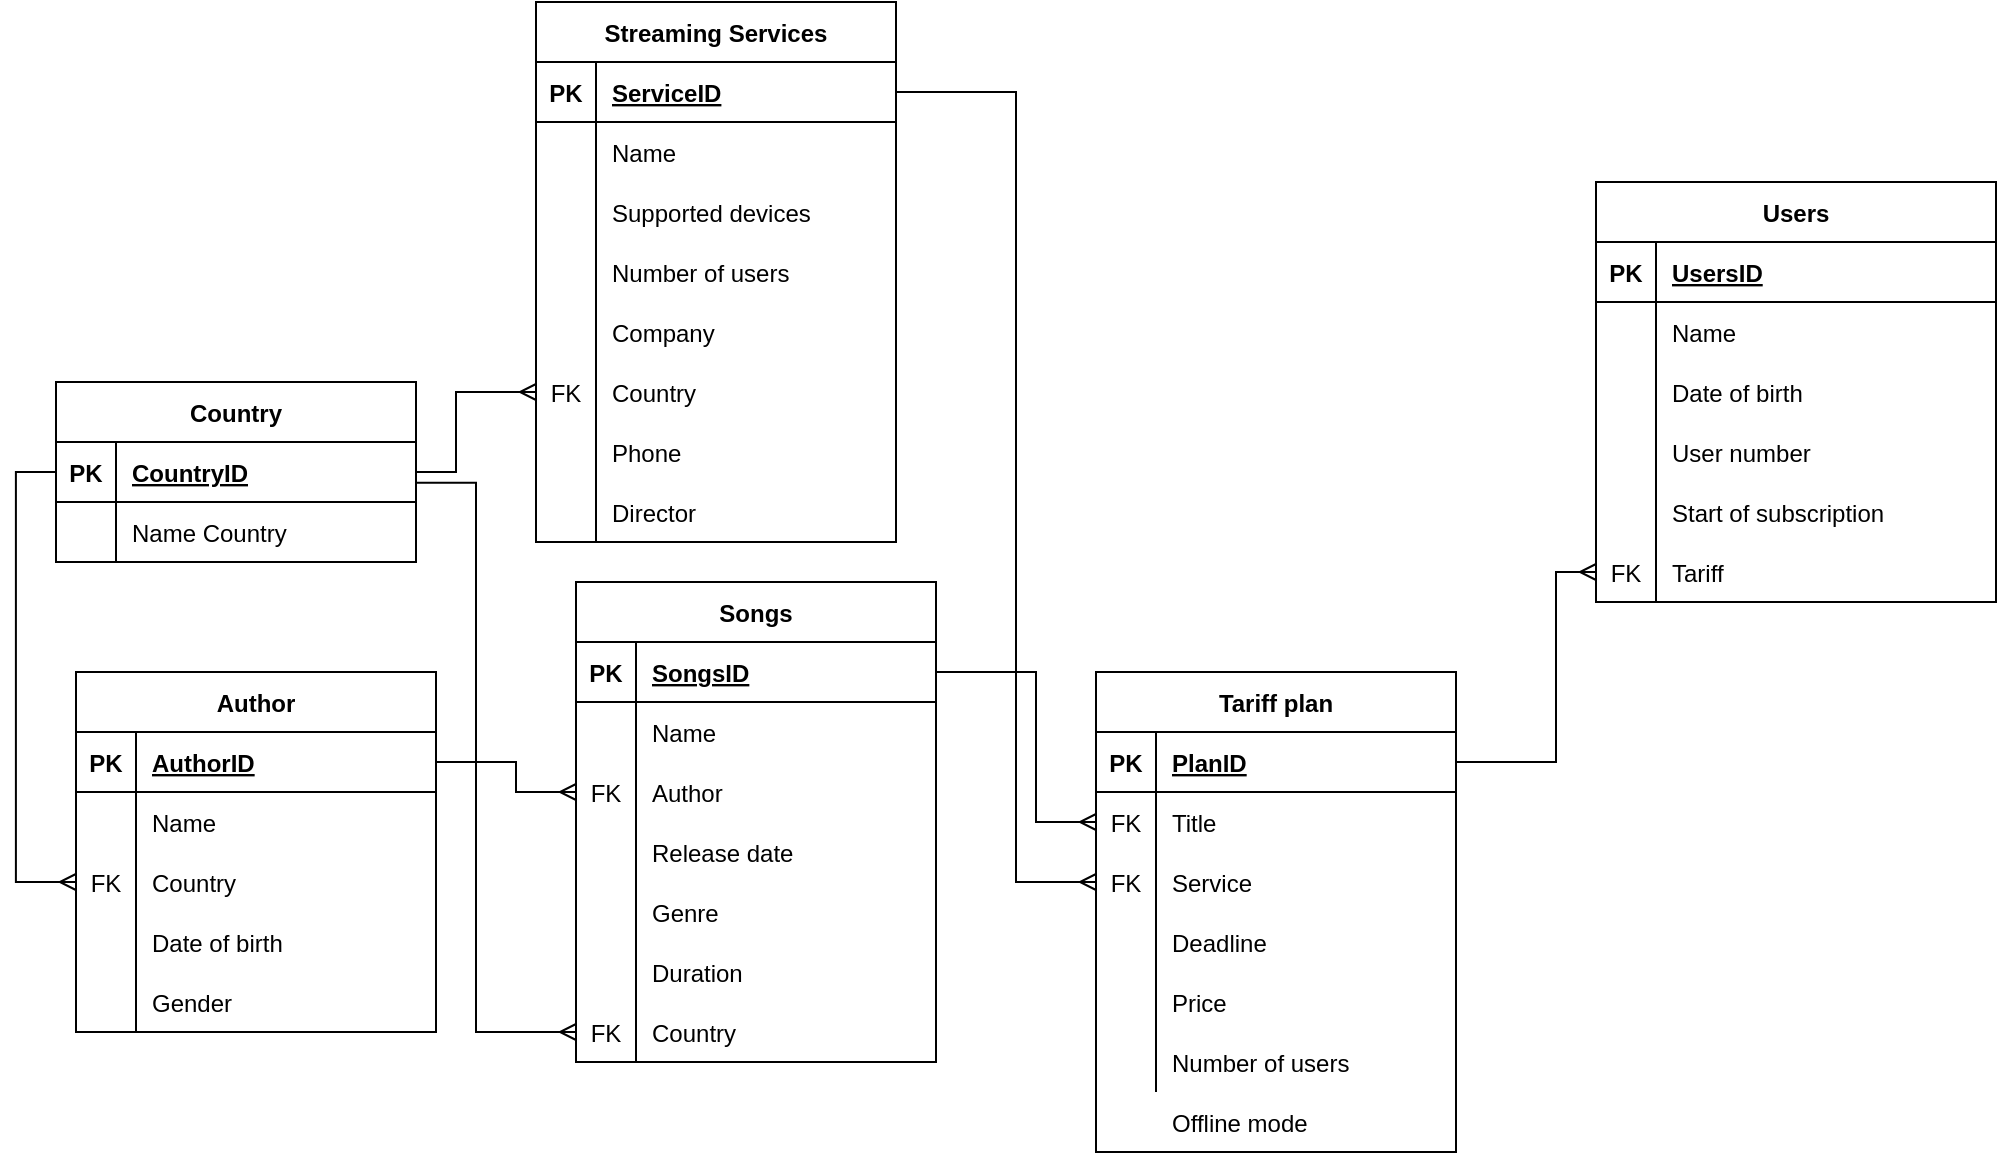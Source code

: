 <mxfile version="20.3.0" type="device" pages="2"><diagram name="ER-model" id="Ep3ogzI2r8v4jqTmz4ho"><mxGraphModel dx="1261" dy="865" grid="1" gridSize="10" guides="1" tooltips="1" connect="1" arrows="1" fold="1" page="1" pageScale="1" pageWidth="827" pageHeight="1169" math="0" shadow="0"><root><mxCell id="NSGK_gRAVkRvFh5o4E9V-0"/><mxCell id="NSGK_gRAVkRvFh5o4E9V-1" parent="NSGK_gRAVkRvFh5o4E9V-0"/><mxCell id="NSGK_gRAVkRvFh5o4E9V-2" value="Songs" style="shape=table;startSize=30;container=1;collapsible=1;childLayout=tableLayout;fixedRows=1;rowLines=0;fontStyle=1;align=center;resizeLast=1;" vertex="1" parent="NSGK_gRAVkRvFh5o4E9V-1"><mxGeometry x="360" y="730" width="180" height="240" as="geometry"><mxRectangle x="360" y="730" width="70" height="30" as="alternateBounds"/></mxGeometry></mxCell><mxCell id="NSGK_gRAVkRvFh5o4E9V-3" value="" style="shape=partialRectangle;collapsible=0;dropTarget=0;pointerEvents=0;fillColor=none;top=0;left=0;bottom=1;right=0;points=[[0,0.5],[1,0.5]];portConstraint=eastwest;" vertex="1" parent="NSGK_gRAVkRvFh5o4E9V-2"><mxGeometry y="30" width="180" height="30" as="geometry"/></mxCell><mxCell id="NSGK_gRAVkRvFh5o4E9V-4" value="PK" style="shape=partialRectangle;connectable=0;fillColor=none;top=0;left=0;bottom=0;right=0;fontStyle=1;overflow=hidden;" vertex="1" parent="NSGK_gRAVkRvFh5o4E9V-3"><mxGeometry width="30" height="30" as="geometry"><mxRectangle width="30" height="30" as="alternateBounds"/></mxGeometry></mxCell><mxCell id="NSGK_gRAVkRvFh5o4E9V-5" value="SongsID" style="shape=partialRectangle;connectable=0;fillColor=none;top=0;left=0;bottom=0;right=0;align=left;spacingLeft=6;fontStyle=5;overflow=hidden;" vertex="1" parent="NSGK_gRAVkRvFh5o4E9V-3"><mxGeometry x="30" width="150" height="30" as="geometry"><mxRectangle width="150" height="30" as="alternateBounds"/></mxGeometry></mxCell><mxCell id="NSGK_gRAVkRvFh5o4E9V-6" value="" style="shape=partialRectangle;collapsible=0;dropTarget=0;pointerEvents=0;fillColor=none;top=0;left=0;bottom=0;right=0;points=[[0,0.5],[1,0.5]];portConstraint=eastwest;" vertex="1" parent="NSGK_gRAVkRvFh5o4E9V-2"><mxGeometry y="60" width="180" height="30" as="geometry"/></mxCell><mxCell id="NSGK_gRAVkRvFh5o4E9V-7" value="" style="shape=partialRectangle;connectable=0;fillColor=none;top=0;left=0;bottom=0;right=0;editable=1;overflow=hidden;" vertex="1" parent="NSGK_gRAVkRvFh5o4E9V-6"><mxGeometry width="30" height="30" as="geometry"><mxRectangle width="30" height="30" as="alternateBounds"/></mxGeometry></mxCell><mxCell id="NSGK_gRAVkRvFh5o4E9V-8" value="Name" style="shape=partialRectangle;connectable=0;fillColor=none;top=0;left=0;bottom=0;right=0;align=left;spacingLeft=6;overflow=hidden;" vertex="1" parent="NSGK_gRAVkRvFh5o4E9V-6"><mxGeometry x="30" width="150" height="30" as="geometry"><mxRectangle width="150" height="30" as="alternateBounds"/></mxGeometry></mxCell><mxCell id="NSGK_gRAVkRvFh5o4E9V-24" style="shape=partialRectangle;collapsible=0;dropTarget=0;pointerEvents=0;fillColor=none;top=0;left=0;bottom=0;right=0;points=[[0,0.5],[1,0.5]];portConstraint=eastwest;" vertex="1" parent="NSGK_gRAVkRvFh5o4E9V-2"><mxGeometry y="90" width="180" height="30" as="geometry"/></mxCell><mxCell id="NSGK_gRAVkRvFh5o4E9V-25" value="FK" style="shape=partialRectangle;connectable=0;fillColor=none;top=0;left=0;bottom=0;right=0;editable=1;overflow=hidden;" vertex="1" parent="NSGK_gRAVkRvFh5o4E9V-24"><mxGeometry width="30" height="30" as="geometry"><mxRectangle width="30" height="30" as="alternateBounds"/></mxGeometry></mxCell><mxCell id="NSGK_gRAVkRvFh5o4E9V-26" value="Author" style="shape=partialRectangle;connectable=0;fillColor=none;top=0;left=0;bottom=0;right=0;align=left;spacingLeft=6;overflow=hidden;" vertex="1" parent="NSGK_gRAVkRvFh5o4E9V-24"><mxGeometry x="30" width="150" height="30" as="geometry"><mxRectangle width="150" height="30" as="alternateBounds"/></mxGeometry></mxCell><mxCell id="NSGK_gRAVkRvFh5o4E9V-15" value="" style="shape=partialRectangle;collapsible=0;dropTarget=0;pointerEvents=0;fillColor=none;top=0;left=0;bottom=0;right=0;points=[[0,0.5],[1,0.5]];portConstraint=eastwest;" vertex="1" parent="NSGK_gRAVkRvFh5o4E9V-2"><mxGeometry y="120" width="180" height="30" as="geometry"/></mxCell><mxCell id="NSGK_gRAVkRvFh5o4E9V-16" value="" style="shape=partialRectangle;connectable=0;fillColor=none;top=0;left=0;bottom=0;right=0;editable=1;overflow=hidden;" vertex="1" parent="NSGK_gRAVkRvFh5o4E9V-15"><mxGeometry width="30" height="30" as="geometry"><mxRectangle width="30" height="30" as="alternateBounds"/></mxGeometry></mxCell><mxCell id="NSGK_gRAVkRvFh5o4E9V-17" value="Release date" style="shape=partialRectangle;connectable=0;fillColor=none;top=0;left=0;bottom=0;right=0;align=left;spacingLeft=6;overflow=hidden;" vertex="1" parent="NSGK_gRAVkRvFh5o4E9V-15"><mxGeometry x="30" width="150" height="30" as="geometry"><mxRectangle width="150" height="30" as="alternateBounds"/></mxGeometry></mxCell><mxCell id="NSGK_gRAVkRvFh5o4E9V-18" style="shape=partialRectangle;collapsible=0;dropTarget=0;pointerEvents=0;fillColor=none;top=0;left=0;bottom=0;right=0;points=[[0,0.5],[1,0.5]];portConstraint=eastwest;" vertex="1" parent="NSGK_gRAVkRvFh5o4E9V-2"><mxGeometry y="150" width="180" height="30" as="geometry"/></mxCell><mxCell id="NSGK_gRAVkRvFh5o4E9V-19" style="shape=partialRectangle;connectable=0;fillColor=none;top=0;left=0;bottom=0;right=0;editable=1;overflow=hidden;" vertex="1" parent="NSGK_gRAVkRvFh5o4E9V-18"><mxGeometry width="30" height="30" as="geometry"><mxRectangle width="30" height="30" as="alternateBounds"/></mxGeometry></mxCell><mxCell id="NSGK_gRAVkRvFh5o4E9V-20" value="Genre" style="shape=partialRectangle;connectable=0;fillColor=none;top=0;left=0;bottom=0;right=0;align=left;spacingLeft=6;overflow=hidden;" vertex="1" parent="NSGK_gRAVkRvFh5o4E9V-18"><mxGeometry x="30" width="150" height="30" as="geometry"><mxRectangle width="150" height="30" as="alternateBounds"/></mxGeometry></mxCell><mxCell id="NSGK_gRAVkRvFh5o4E9V-21" style="shape=partialRectangle;collapsible=0;dropTarget=0;pointerEvents=0;fillColor=none;top=0;left=0;bottom=0;right=0;points=[[0,0.5],[1,0.5]];portConstraint=eastwest;" vertex="1" parent="NSGK_gRAVkRvFh5o4E9V-2"><mxGeometry y="180" width="180" height="30" as="geometry"/></mxCell><mxCell id="NSGK_gRAVkRvFh5o4E9V-22" style="shape=partialRectangle;connectable=0;fillColor=none;top=0;left=0;bottom=0;right=0;editable=1;overflow=hidden;" vertex="1" parent="NSGK_gRAVkRvFh5o4E9V-21"><mxGeometry width="30" height="30" as="geometry"><mxRectangle width="30" height="30" as="alternateBounds"/></mxGeometry></mxCell><mxCell id="NSGK_gRAVkRvFh5o4E9V-23" value="Duration" style="shape=partialRectangle;connectable=0;fillColor=none;top=0;left=0;bottom=0;right=0;align=left;spacingLeft=6;overflow=hidden;" vertex="1" parent="NSGK_gRAVkRvFh5o4E9V-21"><mxGeometry x="30" width="150" height="30" as="geometry"><mxRectangle width="150" height="30" as="alternateBounds"/></mxGeometry></mxCell><mxCell id="NSGK_gRAVkRvFh5o4E9V-12" style="shape=partialRectangle;collapsible=0;dropTarget=0;pointerEvents=0;fillColor=none;top=0;left=0;bottom=0;right=0;points=[[0,0.5],[1,0.5]];portConstraint=eastwest;" vertex="1" parent="NSGK_gRAVkRvFh5o4E9V-2"><mxGeometry y="210" width="180" height="30" as="geometry"/></mxCell><mxCell id="NSGK_gRAVkRvFh5o4E9V-13" value="FK" style="shape=partialRectangle;connectable=0;fillColor=none;top=0;left=0;bottom=0;right=0;editable=1;overflow=hidden;" vertex="1" parent="NSGK_gRAVkRvFh5o4E9V-12"><mxGeometry width="30" height="30" as="geometry"><mxRectangle width="30" height="30" as="alternateBounds"/></mxGeometry></mxCell><mxCell id="NSGK_gRAVkRvFh5o4E9V-14" value="Country" style="shape=partialRectangle;connectable=0;fillColor=none;top=0;left=0;bottom=0;right=0;align=left;spacingLeft=6;overflow=hidden;" vertex="1" parent="NSGK_gRAVkRvFh5o4E9V-12"><mxGeometry x="30" width="150" height="30" as="geometry"><mxRectangle width="150" height="30" as="alternateBounds"/></mxGeometry></mxCell><mxCell id="NSGK_gRAVkRvFh5o4E9V-27" value="Author" style="shape=table;startSize=30;container=1;collapsible=1;childLayout=tableLayout;fixedRows=1;rowLines=0;fontStyle=1;align=center;resizeLast=1;" vertex="1" parent="NSGK_gRAVkRvFh5o4E9V-1"><mxGeometry x="110" y="775" width="180" height="180" as="geometry"/></mxCell><mxCell id="NSGK_gRAVkRvFh5o4E9V-28" value="" style="shape=partialRectangle;collapsible=0;dropTarget=0;pointerEvents=0;fillColor=none;top=0;left=0;bottom=1;right=0;points=[[0,0.5],[1,0.5]];portConstraint=eastwest;" vertex="1" parent="NSGK_gRAVkRvFh5o4E9V-27"><mxGeometry y="30" width="180" height="30" as="geometry"/></mxCell><mxCell id="NSGK_gRAVkRvFh5o4E9V-29" value="PK" style="shape=partialRectangle;connectable=0;fillColor=none;top=0;left=0;bottom=0;right=0;fontStyle=1;overflow=hidden;" vertex="1" parent="NSGK_gRAVkRvFh5o4E9V-28"><mxGeometry width="30" height="30" as="geometry"><mxRectangle width="30" height="30" as="alternateBounds"/></mxGeometry></mxCell><mxCell id="NSGK_gRAVkRvFh5o4E9V-30" value="AuthorID" style="shape=partialRectangle;connectable=0;fillColor=none;top=0;left=0;bottom=0;right=0;align=left;spacingLeft=6;fontStyle=5;overflow=hidden;" vertex="1" parent="NSGK_gRAVkRvFh5o4E9V-28"><mxGeometry x="30" width="150" height="30" as="geometry"><mxRectangle width="150" height="30" as="alternateBounds"/></mxGeometry></mxCell><mxCell id="NSGK_gRAVkRvFh5o4E9V-31" value="" style="shape=partialRectangle;collapsible=0;dropTarget=0;pointerEvents=0;fillColor=none;top=0;left=0;bottom=0;right=0;points=[[0,0.5],[1,0.5]];portConstraint=eastwest;" vertex="1" parent="NSGK_gRAVkRvFh5o4E9V-27"><mxGeometry y="60" width="180" height="30" as="geometry"/></mxCell><mxCell id="NSGK_gRAVkRvFh5o4E9V-32" value="" style="shape=partialRectangle;connectable=0;fillColor=none;top=0;left=0;bottom=0;right=0;editable=1;overflow=hidden;" vertex="1" parent="NSGK_gRAVkRvFh5o4E9V-31"><mxGeometry width="30" height="30" as="geometry"><mxRectangle width="30" height="30" as="alternateBounds"/></mxGeometry></mxCell><mxCell id="NSGK_gRAVkRvFh5o4E9V-33" value="Name" style="shape=partialRectangle;connectable=0;fillColor=none;top=0;left=0;bottom=0;right=0;align=left;spacingLeft=6;overflow=hidden;" vertex="1" parent="NSGK_gRAVkRvFh5o4E9V-31"><mxGeometry x="30" width="150" height="30" as="geometry"><mxRectangle width="150" height="30" as="alternateBounds"/></mxGeometry></mxCell><mxCell id="NSGK_gRAVkRvFh5o4E9V-34" style="shape=partialRectangle;collapsible=0;dropTarget=0;pointerEvents=0;fillColor=none;top=0;left=0;bottom=0;right=0;points=[[0,0.5],[1,0.5]];portConstraint=eastwest;" vertex="1" parent="NSGK_gRAVkRvFh5o4E9V-27"><mxGeometry y="90" width="180" height="30" as="geometry"/></mxCell><mxCell id="NSGK_gRAVkRvFh5o4E9V-35" value="FK" style="shape=partialRectangle;connectable=0;fillColor=none;top=0;left=0;bottom=0;right=0;editable=1;overflow=hidden;" vertex="1" parent="NSGK_gRAVkRvFh5o4E9V-34"><mxGeometry width="30" height="30" as="geometry"><mxRectangle width="30" height="30" as="alternateBounds"/></mxGeometry></mxCell><mxCell id="NSGK_gRAVkRvFh5o4E9V-36" value="Country" style="shape=partialRectangle;connectable=0;fillColor=none;top=0;left=0;bottom=0;right=0;align=left;spacingLeft=6;overflow=hidden;" vertex="1" parent="NSGK_gRAVkRvFh5o4E9V-34"><mxGeometry x="30" width="150" height="30" as="geometry"><mxRectangle width="150" height="30" as="alternateBounds"/></mxGeometry></mxCell><mxCell id="NSGK_gRAVkRvFh5o4E9V-37" value="" style="shape=partialRectangle;collapsible=0;dropTarget=0;pointerEvents=0;fillColor=none;top=0;left=0;bottom=0;right=0;points=[[0,0.5],[1,0.5]];portConstraint=eastwest;" vertex="1" parent="NSGK_gRAVkRvFh5o4E9V-27"><mxGeometry y="120" width="180" height="30" as="geometry"/></mxCell><mxCell id="NSGK_gRAVkRvFh5o4E9V-38" value="" style="shape=partialRectangle;connectable=0;fillColor=none;top=0;left=0;bottom=0;right=0;editable=1;overflow=hidden;" vertex="1" parent="NSGK_gRAVkRvFh5o4E9V-37"><mxGeometry width="30" height="30" as="geometry"><mxRectangle width="30" height="30" as="alternateBounds"/></mxGeometry></mxCell><mxCell id="NSGK_gRAVkRvFh5o4E9V-39" value="Date of birth" style="shape=partialRectangle;connectable=0;fillColor=none;top=0;left=0;bottom=0;right=0;align=left;spacingLeft=6;overflow=hidden;" vertex="1" parent="NSGK_gRAVkRvFh5o4E9V-37"><mxGeometry x="30" width="150" height="30" as="geometry"><mxRectangle width="150" height="30" as="alternateBounds"/></mxGeometry></mxCell><mxCell id="NSGK_gRAVkRvFh5o4E9V-40" style="shape=partialRectangle;collapsible=0;dropTarget=0;pointerEvents=0;fillColor=none;top=0;left=0;bottom=0;right=0;points=[[0,0.5],[1,0.5]];portConstraint=eastwest;" vertex="1" parent="NSGK_gRAVkRvFh5o4E9V-27"><mxGeometry y="150" width="180" height="30" as="geometry"/></mxCell><mxCell id="NSGK_gRAVkRvFh5o4E9V-41" value="" style="shape=partialRectangle;connectable=0;fillColor=none;top=0;left=0;bottom=0;right=0;editable=1;overflow=hidden;" vertex="1" parent="NSGK_gRAVkRvFh5o4E9V-40"><mxGeometry width="30" height="30" as="geometry"><mxRectangle width="30" height="30" as="alternateBounds"/></mxGeometry></mxCell><mxCell id="NSGK_gRAVkRvFh5o4E9V-42" value="Gender" style="shape=partialRectangle;connectable=0;fillColor=none;top=0;left=0;bottom=0;right=0;align=left;spacingLeft=6;overflow=hidden;" vertex="1" parent="NSGK_gRAVkRvFh5o4E9V-40"><mxGeometry x="30" width="150" height="30" as="geometry"><mxRectangle width="150" height="30" as="alternateBounds"/></mxGeometry></mxCell><mxCell id="NSGK_gRAVkRvFh5o4E9V-43" value="Tariff plan" style="shape=table;startSize=30;container=1;collapsible=1;childLayout=tableLayout;fixedRows=1;rowLines=0;fontStyle=1;align=center;resizeLast=1;" vertex="1" parent="NSGK_gRAVkRvFh5o4E9V-1"><mxGeometry x="620" y="775" width="180" height="240" as="geometry"/></mxCell><mxCell id="NSGK_gRAVkRvFh5o4E9V-44" value="" style="shape=partialRectangle;collapsible=0;dropTarget=0;pointerEvents=0;fillColor=none;top=0;left=0;bottom=1;right=0;points=[[0,0.5],[1,0.5]];portConstraint=eastwest;" vertex="1" parent="NSGK_gRAVkRvFh5o4E9V-43"><mxGeometry y="30" width="180" height="30" as="geometry"/></mxCell><mxCell id="NSGK_gRAVkRvFh5o4E9V-45" value="PK" style="shape=partialRectangle;connectable=0;fillColor=none;top=0;left=0;bottom=0;right=0;fontStyle=1;overflow=hidden;" vertex="1" parent="NSGK_gRAVkRvFh5o4E9V-44"><mxGeometry width="30" height="30" as="geometry"><mxRectangle width="30" height="30" as="alternateBounds"/></mxGeometry></mxCell><mxCell id="NSGK_gRAVkRvFh5o4E9V-46" value="PlanID" style="shape=partialRectangle;connectable=0;fillColor=none;top=0;left=0;bottom=0;right=0;align=left;spacingLeft=6;fontStyle=5;overflow=hidden;" vertex="1" parent="NSGK_gRAVkRvFh5o4E9V-44"><mxGeometry x="30" width="150" height="30" as="geometry"><mxRectangle width="150" height="30" as="alternateBounds"/></mxGeometry></mxCell><mxCell id="NSGK_gRAVkRvFh5o4E9V-47" value="" style="shape=partialRectangle;collapsible=0;dropTarget=0;pointerEvents=0;fillColor=none;top=0;left=0;bottom=0;right=0;points=[[0,0.5],[1,0.5]];portConstraint=eastwest;" vertex="1" parent="NSGK_gRAVkRvFh5o4E9V-43"><mxGeometry y="60" width="180" height="30" as="geometry"/></mxCell><mxCell id="NSGK_gRAVkRvFh5o4E9V-48" value="FK" style="shape=partialRectangle;connectable=0;fillColor=none;top=0;left=0;bottom=0;right=0;editable=1;overflow=hidden;" vertex="1" parent="NSGK_gRAVkRvFh5o4E9V-47"><mxGeometry width="30" height="30" as="geometry"><mxRectangle width="30" height="30" as="alternateBounds"/></mxGeometry></mxCell><mxCell id="NSGK_gRAVkRvFh5o4E9V-49" value="Title" style="shape=partialRectangle;connectable=0;fillColor=none;top=0;left=0;bottom=0;right=0;align=left;spacingLeft=6;overflow=hidden;" vertex="1" parent="NSGK_gRAVkRvFh5o4E9V-47"><mxGeometry x="30" width="150" height="30" as="geometry"><mxRectangle width="150" height="30" as="alternateBounds"/></mxGeometry></mxCell><mxCell id="NSGK_gRAVkRvFh5o4E9V-50" value="" style="shape=partialRectangle;collapsible=0;dropTarget=0;pointerEvents=0;fillColor=none;top=0;left=0;bottom=0;right=0;points=[[0,0.5],[1,0.5]];portConstraint=eastwest;" vertex="1" parent="NSGK_gRAVkRvFh5o4E9V-43"><mxGeometry y="90" width="180" height="30" as="geometry"/></mxCell><mxCell id="NSGK_gRAVkRvFh5o4E9V-51" value="FK" style="shape=partialRectangle;connectable=0;fillColor=none;top=0;left=0;bottom=0;right=0;editable=1;overflow=hidden;" vertex="1" parent="NSGK_gRAVkRvFh5o4E9V-50"><mxGeometry width="30" height="30" as="geometry"><mxRectangle width="30" height="30" as="alternateBounds"/></mxGeometry></mxCell><mxCell id="NSGK_gRAVkRvFh5o4E9V-52" value="Service" style="shape=partialRectangle;connectable=0;fillColor=none;top=0;left=0;bottom=0;right=0;align=left;spacingLeft=6;overflow=hidden;" vertex="1" parent="NSGK_gRAVkRvFh5o4E9V-50"><mxGeometry x="30" width="150" height="30" as="geometry"><mxRectangle width="150" height="30" as="alternateBounds"/></mxGeometry></mxCell><mxCell id="NSGK_gRAVkRvFh5o4E9V-53" style="shape=partialRectangle;collapsible=0;dropTarget=0;pointerEvents=0;fillColor=none;top=0;left=0;bottom=0;right=0;points=[[0,0.5],[1,0.5]];portConstraint=eastwest;" vertex="1" parent="NSGK_gRAVkRvFh5o4E9V-43"><mxGeometry y="120" width="180" height="30" as="geometry"/></mxCell><mxCell id="NSGK_gRAVkRvFh5o4E9V-54" style="shape=partialRectangle;connectable=0;fillColor=none;top=0;left=0;bottom=0;right=0;editable=1;overflow=hidden;" vertex="1" parent="NSGK_gRAVkRvFh5o4E9V-53"><mxGeometry width="30" height="30" as="geometry"><mxRectangle width="30" height="30" as="alternateBounds"/></mxGeometry></mxCell><mxCell id="NSGK_gRAVkRvFh5o4E9V-55" value="Deadline" style="shape=partialRectangle;connectable=0;fillColor=none;top=0;left=0;bottom=0;right=0;align=left;spacingLeft=6;overflow=hidden;" vertex="1" parent="NSGK_gRAVkRvFh5o4E9V-53"><mxGeometry x="30" width="150" height="30" as="geometry"><mxRectangle width="150" height="30" as="alternateBounds"/></mxGeometry></mxCell><mxCell id="NSGK_gRAVkRvFh5o4E9V-56" value="" style="shape=partialRectangle;collapsible=0;dropTarget=0;pointerEvents=0;fillColor=none;top=0;left=0;bottom=0;right=0;points=[[0,0.5],[1,0.5]];portConstraint=eastwest;" vertex="1" parent="NSGK_gRAVkRvFh5o4E9V-43"><mxGeometry y="150" width="180" height="30" as="geometry"/></mxCell><mxCell id="NSGK_gRAVkRvFh5o4E9V-57" value="" style="shape=partialRectangle;connectable=0;fillColor=none;top=0;left=0;bottom=0;right=0;editable=1;overflow=hidden;" vertex="1" parent="NSGK_gRAVkRvFh5o4E9V-56"><mxGeometry width="30" height="30" as="geometry"><mxRectangle width="30" height="30" as="alternateBounds"/></mxGeometry></mxCell><mxCell id="NSGK_gRAVkRvFh5o4E9V-58" value="Price" style="shape=partialRectangle;connectable=0;fillColor=none;top=0;left=0;bottom=0;right=0;align=left;spacingLeft=6;overflow=hidden;" vertex="1" parent="NSGK_gRAVkRvFh5o4E9V-56"><mxGeometry x="30" width="150" height="30" as="geometry"><mxRectangle width="150" height="30" as="alternateBounds"/></mxGeometry></mxCell><mxCell id="NSGK_gRAVkRvFh5o4E9V-59" style="shape=partialRectangle;collapsible=0;dropTarget=0;pointerEvents=0;fillColor=none;top=0;left=0;bottom=0;right=0;points=[[0,0.5],[1,0.5]];portConstraint=eastwest;" vertex="1" parent="NSGK_gRAVkRvFh5o4E9V-43"><mxGeometry y="180" width="180" height="30" as="geometry"/></mxCell><mxCell id="NSGK_gRAVkRvFh5o4E9V-60" style="shape=partialRectangle;connectable=0;fillColor=none;top=0;left=0;bottom=0;right=0;editable=1;overflow=hidden;" vertex="1" parent="NSGK_gRAVkRvFh5o4E9V-59"><mxGeometry width="30" height="30" as="geometry"><mxRectangle width="30" height="30" as="alternateBounds"/></mxGeometry></mxCell><mxCell id="NSGK_gRAVkRvFh5o4E9V-61" value="Number of users" style="shape=partialRectangle;connectable=0;fillColor=none;top=0;left=0;bottom=0;right=0;align=left;spacingLeft=6;overflow=hidden;" vertex="1" parent="NSGK_gRAVkRvFh5o4E9V-59"><mxGeometry x="30" width="150" height="30" as="geometry"><mxRectangle width="150" height="30" as="alternateBounds"/></mxGeometry></mxCell><mxCell id="NSGK_gRAVkRvFh5o4E9V-62" value="Streaming Services" style="shape=table;startSize=30;container=1;collapsible=1;childLayout=tableLayout;fixedRows=1;rowLines=0;fontStyle=1;align=center;resizeLast=1;" vertex="1" parent="NSGK_gRAVkRvFh5o4E9V-1"><mxGeometry x="340" y="440" width="180" height="270" as="geometry"/></mxCell><mxCell id="NSGK_gRAVkRvFh5o4E9V-63" value="" style="shape=partialRectangle;collapsible=0;dropTarget=0;pointerEvents=0;fillColor=none;top=0;left=0;bottom=1;right=0;points=[[0,0.5],[1,0.5]];portConstraint=eastwest;" vertex="1" parent="NSGK_gRAVkRvFh5o4E9V-62"><mxGeometry y="30" width="180" height="30" as="geometry"/></mxCell><mxCell id="NSGK_gRAVkRvFh5o4E9V-64" value="PK" style="shape=partialRectangle;connectable=0;fillColor=none;top=0;left=0;bottom=0;right=0;fontStyle=1;overflow=hidden;" vertex="1" parent="NSGK_gRAVkRvFh5o4E9V-63"><mxGeometry width="30" height="30" as="geometry"><mxRectangle width="30" height="30" as="alternateBounds"/></mxGeometry></mxCell><mxCell id="NSGK_gRAVkRvFh5o4E9V-65" value="ServiceID" style="shape=partialRectangle;connectable=0;fillColor=none;top=0;left=0;bottom=0;right=0;align=left;spacingLeft=6;fontStyle=5;overflow=hidden;" vertex="1" parent="NSGK_gRAVkRvFh5o4E9V-63"><mxGeometry x="30" width="150" height="30" as="geometry"><mxRectangle width="150" height="30" as="alternateBounds"/></mxGeometry></mxCell><mxCell id="NSGK_gRAVkRvFh5o4E9V-66" value="" style="shape=partialRectangle;collapsible=0;dropTarget=0;pointerEvents=0;fillColor=none;top=0;left=0;bottom=0;right=0;points=[[0,0.5],[1,0.5]];portConstraint=eastwest;" vertex="1" parent="NSGK_gRAVkRvFh5o4E9V-62"><mxGeometry y="60" width="180" height="30" as="geometry"/></mxCell><mxCell id="NSGK_gRAVkRvFh5o4E9V-67" value="" style="shape=partialRectangle;connectable=0;fillColor=none;top=0;left=0;bottom=0;right=0;editable=1;overflow=hidden;" vertex="1" parent="NSGK_gRAVkRvFh5o4E9V-66"><mxGeometry width="30" height="30" as="geometry"><mxRectangle width="30" height="30" as="alternateBounds"/></mxGeometry></mxCell><mxCell id="NSGK_gRAVkRvFh5o4E9V-68" value="Name" style="shape=partialRectangle;connectable=0;fillColor=none;top=0;left=0;bottom=0;right=0;align=left;spacingLeft=6;overflow=hidden;" vertex="1" parent="NSGK_gRAVkRvFh5o4E9V-66"><mxGeometry x="30" width="150" height="30" as="geometry"><mxRectangle width="150" height="30" as="alternateBounds"/></mxGeometry></mxCell><mxCell id="NSGK_gRAVkRvFh5o4E9V-69" value="" style="shape=partialRectangle;collapsible=0;dropTarget=0;pointerEvents=0;fillColor=none;top=0;left=0;bottom=0;right=0;points=[[0,0.5],[1,0.5]];portConstraint=eastwest;" vertex="1" parent="NSGK_gRAVkRvFh5o4E9V-62"><mxGeometry y="90" width="180" height="30" as="geometry"/></mxCell><mxCell id="NSGK_gRAVkRvFh5o4E9V-70" value="" style="shape=partialRectangle;connectable=0;fillColor=none;top=0;left=0;bottom=0;right=0;editable=1;overflow=hidden;" vertex="1" parent="NSGK_gRAVkRvFh5o4E9V-69"><mxGeometry width="30" height="30" as="geometry"><mxRectangle width="30" height="30" as="alternateBounds"/></mxGeometry></mxCell><mxCell id="NSGK_gRAVkRvFh5o4E9V-71" value="Supported devices" style="shape=partialRectangle;connectable=0;fillColor=none;top=0;left=0;bottom=0;right=0;align=left;spacingLeft=6;overflow=hidden;" vertex="1" parent="NSGK_gRAVkRvFh5o4E9V-69"><mxGeometry x="30" width="150" height="30" as="geometry"><mxRectangle width="150" height="30" as="alternateBounds"/></mxGeometry></mxCell><mxCell id="NSGK_gRAVkRvFh5o4E9V-72" style="shape=partialRectangle;collapsible=0;dropTarget=0;pointerEvents=0;fillColor=none;top=0;left=0;bottom=0;right=0;points=[[0,0.5],[1,0.5]];portConstraint=eastwest;" vertex="1" parent="NSGK_gRAVkRvFh5o4E9V-62"><mxGeometry y="120" width="180" height="30" as="geometry"/></mxCell><mxCell id="NSGK_gRAVkRvFh5o4E9V-73" style="shape=partialRectangle;connectable=0;fillColor=none;top=0;left=0;bottom=0;right=0;editable=1;overflow=hidden;" vertex="1" parent="NSGK_gRAVkRvFh5o4E9V-72"><mxGeometry width="30" height="30" as="geometry"><mxRectangle width="30" height="30" as="alternateBounds"/></mxGeometry></mxCell><mxCell id="NSGK_gRAVkRvFh5o4E9V-74" value="Number of users" style="shape=partialRectangle;connectable=0;fillColor=none;top=0;left=0;bottom=0;right=0;align=left;spacingLeft=6;overflow=hidden;" vertex="1" parent="NSGK_gRAVkRvFh5o4E9V-72"><mxGeometry x="30" width="150" height="30" as="geometry"><mxRectangle width="150" height="30" as="alternateBounds"/></mxGeometry></mxCell><mxCell id="NSGK_gRAVkRvFh5o4E9V-75" value="" style="shape=partialRectangle;collapsible=0;dropTarget=0;pointerEvents=0;fillColor=none;top=0;left=0;bottom=0;right=0;points=[[0,0.5],[1,0.5]];portConstraint=eastwest;" vertex="1" parent="NSGK_gRAVkRvFh5o4E9V-62"><mxGeometry y="150" width="180" height="30" as="geometry"/></mxCell><mxCell id="NSGK_gRAVkRvFh5o4E9V-76" value="" style="shape=partialRectangle;connectable=0;fillColor=none;top=0;left=0;bottom=0;right=0;editable=1;overflow=hidden;" vertex="1" parent="NSGK_gRAVkRvFh5o4E9V-75"><mxGeometry width="30" height="30" as="geometry"><mxRectangle width="30" height="30" as="alternateBounds"/></mxGeometry></mxCell><mxCell id="NSGK_gRAVkRvFh5o4E9V-77" value="Company" style="shape=partialRectangle;connectable=0;fillColor=none;top=0;left=0;bottom=0;right=0;align=left;spacingLeft=6;overflow=hidden;" vertex="1" parent="NSGK_gRAVkRvFh5o4E9V-75"><mxGeometry x="30" width="150" height="30" as="geometry"><mxRectangle width="150" height="30" as="alternateBounds"/></mxGeometry></mxCell><mxCell id="NSGK_gRAVkRvFh5o4E9V-78" style="shape=partialRectangle;collapsible=0;dropTarget=0;pointerEvents=0;fillColor=none;top=0;left=0;bottom=0;right=0;points=[[0,0.5],[1,0.5]];portConstraint=eastwest;" vertex="1" parent="NSGK_gRAVkRvFh5o4E9V-62"><mxGeometry y="180" width="180" height="30" as="geometry"/></mxCell><mxCell id="NSGK_gRAVkRvFh5o4E9V-79" value="FK" style="shape=partialRectangle;connectable=0;fillColor=none;top=0;left=0;bottom=0;right=0;editable=1;overflow=hidden;" vertex="1" parent="NSGK_gRAVkRvFh5o4E9V-78"><mxGeometry width="30" height="30" as="geometry"><mxRectangle width="30" height="30" as="alternateBounds"/></mxGeometry></mxCell><mxCell id="NSGK_gRAVkRvFh5o4E9V-80" value="Country" style="shape=partialRectangle;connectable=0;fillColor=none;top=0;left=0;bottom=0;right=0;align=left;spacingLeft=6;overflow=hidden;" vertex="1" parent="NSGK_gRAVkRvFh5o4E9V-78"><mxGeometry x="30" width="150" height="30" as="geometry"><mxRectangle width="150" height="30" as="alternateBounds"/></mxGeometry></mxCell><mxCell id="NSGK_gRAVkRvFh5o4E9V-81" style="shape=partialRectangle;collapsible=0;dropTarget=0;pointerEvents=0;fillColor=none;top=0;left=0;bottom=0;right=0;points=[[0,0.5],[1,0.5]];portConstraint=eastwest;" vertex="1" parent="NSGK_gRAVkRvFh5o4E9V-62"><mxGeometry y="210" width="180" height="30" as="geometry"/></mxCell><mxCell id="NSGK_gRAVkRvFh5o4E9V-82" style="shape=partialRectangle;connectable=0;fillColor=none;top=0;left=0;bottom=0;right=0;editable=1;overflow=hidden;" vertex="1" parent="NSGK_gRAVkRvFh5o4E9V-81"><mxGeometry width="30" height="30" as="geometry"><mxRectangle width="30" height="30" as="alternateBounds"/></mxGeometry></mxCell><mxCell id="NSGK_gRAVkRvFh5o4E9V-83" value="Phone" style="shape=partialRectangle;connectable=0;fillColor=none;top=0;left=0;bottom=0;right=0;align=left;spacingLeft=6;overflow=hidden;" vertex="1" parent="NSGK_gRAVkRvFh5o4E9V-81"><mxGeometry x="30" width="150" height="30" as="geometry"><mxRectangle width="150" height="30" as="alternateBounds"/></mxGeometry></mxCell><mxCell id="NSGK_gRAVkRvFh5o4E9V-84" style="shape=partialRectangle;collapsible=0;dropTarget=0;pointerEvents=0;fillColor=none;top=0;left=0;bottom=0;right=0;points=[[0,0.5],[1,0.5]];portConstraint=eastwest;" vertex="1" parent="NSGK_gRAVkRvFh5o4E9V-62"><mxGeometry y="240" width="180" height="30" as="geometry"/></mxCell><mxCell id="NSGK_gRAVkRvFh5o4E9V-85" style="shape=partialRectangle;connectable=0;fillColor=none;top=0;left=0;bottom=0;right=0;editable=1;overflow=hidden;" vertex="1" parent="NSGK_gRAVkRvFh5o4E9V-84"><mxGeometry width="30" height="30" as="geometry"><mxRectangle width="30" height="30" as="alternateBounds"/></mxGeometry></mxCell><mxCell id="NSGK_gRAVkRvFh5o4E9V-86" value="Director" style="shape=partialRectangle;connectable=0;fillColor=none;top=0;left=0;bottom=0;right=0;align=left;spacingLeft=6;overflow=hidden;" vertex="1" parent="NSGK_gRAVkRvFh5o4E9V-84"><mxGeometry x="30" width="150" height="30" as="geometry"><mxRectangle width="150" height="30" as="alternateBounds"/></mxGeometry></mxCell><mxCell id="NSGK_gRAVkRvFh5o4E9V-87" style="edgeStyle=orthogonalEdgeStyle;rounded=0;orthogonalLoop=1;jettySize=auto;html=1;exitX=1;exitY=0.5;exitDx=0;exitDy=0;endArrow=ERmany;endFill=0;entryX=0;entryY=0.5;entryDx=0;entryDy=0;" edge="1" parent="NSGK_gRAVkRvFh5o4E9V-1" source="NSGK_gRAVkRvFh5o4E9V-28" target="NSGK_gRAVkRvFh5o4E9V-24"><mxGeometry relative="1" as="geometry"><mxPoint x="765" y="840" as="targetPoint"/><mxPoint x="360" y="825" as="sourcePoint"/><Array as="points"><mxPoint x="330" y="820"/><mxPoint x="330" y="835"/></Array></mxGeometry></mxCell><mxCell id="NSGK_gRAVkRvFh5o4E9V-88" style="edgeStyle=orthogonalEdgeStyle;rounded=0;orthogonalLoop=1;jettySize=auto;html=1;exitX=1;exitY=0.5;exitDx=0;exitDy=0;endArrow=ERmany;endFill=0;entryX=0;entryY=0.5;entryDx=0;entryDy=0;" edge="1" parent="NSGK_gRAVkRvFh5o4E9V-1" source="NSGK_gRAVkRvFh5o4E9V-63" target="NSGK_gRAVkRvFh5o4E9V-50"><mxGeometry relative="1" as="geometry"><mxPoint x="570" y="760" as="targetPoint"/><mxPoint x="640" y="570" as="sourcePoint"/><Array as="points"><mxPoint x="580" y="485"/><mxPoint x="580" y="880"/></Array></mxGeometry></mxCell><mxCell id="NSGK_gRAVkRvFh5o4E9V-89" style="edgeStyle=orthogonalEdgeStyle;rounded=0;orthogonalLoop=1;jettySize=auto;html=1;exitX=1;exitY=0.5;exitDx=0;exitDy=0;endArrow=ERmany;endFill=0;entryX=0;entryY=0.5;entryDx=0;entryDy=0;" edge="1" parent="NSGK_gRAVkRvFh5o4E9V-1" source="NSGK_gRAVkRvFh5o4E9V-3" target="NSGK_gRAVkRvFh5o4E9V-47"><mxGeometry relative="1" as="geometry"><mxPoint x="630" y="920" as="targetPoint"/><mxPoint x="530" y="495" as="sourcePoint"/><Array as="points"><mxPoint x="590" y="775"/><mxPoint x="590" y="850"/></Array></mxGeometry></mxCell><mxCell id="P1BVaEkwogx5ea2hsN7O-0" value="Offline mode" style="shape=partialRectangle;connectable=0;fillColor=none;top=0;left=0;bottom=0;right=0;align=left;spacingLeft=6;overflow=hidden;" vertex="1" parent="NSGK_gRAVkRvFh5o4E9V-1"><mxGeometry x="650" y="985" width="150" height="30" as="geometry"><mxRectangle width="150" height="30" as="alternateBounds"/></mxGeometry></mxCell><mxCell id="vlDMh4FrZmwl3j-U6-mk-0" value="Users" style="shape=table;startSize=30;container=1;collapsible=1;childLayout=tableLayout;fixedRows=1;rowLines=0;fontStyle=1;align=center;resizeLast=1;" vertex="1" parent="NSGK_gRAVkRvFh5o4E9V-1"><mxGeometry x="870" y="530" width="200" height="210" as="geometry"><mxRectangle x="360" y="730" width="70" height="30" as="alternateBounds"/></mxGeometry></mxCell><mxCell id="vlDMh4FrZmwl3j-U6-mk-1" value="" style="shape=partialRectangle;collapsible=0;dropTarget=0;pointerEvents=0;fillColor=none;top=0;left=0;bottom=1;right=0;points=[[0,0.5],[1,0.5]];portConstraint=eastwest;" vertex="1" parent="vlDMh4FrZmwl3j-U6-mk-0"><mxGeometry y="30" width="200" height="30" as="geometry"/></mxCell><mxCell id="vlDMh4FrZmwl3j-U6-mk-2" value="PK" style="shape=partialRectangle;connectable=0;fillColor=none;top=0;left=0;bottom=0;right=0;fontStyle=1;overflow=hidden;" vertex="1" parent="vlDMh4FrZmwl3j-U6-mk-1"><mxGeometry width="30" height="30" as="geometry"><mxRectangle width="30" height="30" as="alternateBounds"/></mxGeometry></mxCell><mxCell id="vlDMh4FrZmwl3j-U6-mk-3" value="UsersID" style="shape=partialRectangle;connectable=0;fillColor=none;top=0;left=0;bottom=0;right=0;align=left;spacingLeft=6;fontStyle=5;overflow=hidden;" vertex="1" parent="vlDMh4FrZmwl3j-U6-mk-1"><mxGeometry x="30" width="170" height="30" as="geometry"><mxRectangle width="170" height="30" as="alternateBounds"/></mxGeometry></mxCell><mxCell id="vlDMh4FrZmwl3j-U6-mk-4" value="" style="shape=partialRectangle;collapsible=0;dropTarget=0;pointerEvents=0;fillColor=none;top=0;left=0;bottom=0;right=0;points=[[0,0.5],[1,0.5]];portConstraint=eastwest;" vertex="1" parent="vlDMh4FrZmwl3j-U6-mk-0"><mxGeometry y="60" width="200" height="30" as="geometry"/></mxCell><mxCell id="vlDMh4FrZmwl3j-U6-mk-5" value="" style="shape=partialRectangle;connectable=0;fillColor=none;top=0;left=0;bottom=0;right=0;editable=1;overflow=hidden;" vertex="1" parent="vlDMh4FrZmwl3j-U6-mk-4"><mxGeometry width="30" height="30" as="geometry"><mxRectangle width="30" height="30" as="alternateBounds"/></mxGeometry></mxCell><mxCell id="vlDMh4FrZmwl3j-U6-mk-6" value="Name" style="shape=partialRectangle;connectable=0;fillColor=none;top=0;left=0;bottom=0;right=0;align=left;spacingLeft=6;overflow=hidden;" vertex="1" parent="vlDMh4FrZmwl3j-U6-mk-4"><mxGeometry x="30" width="170" height="30" as="geometry"><mxRectangle width="170" height="30" as="alternateBounds"/></mxGeometry></mxCell><mxCell id="vlDMh4FrZmwl3j-U6-mk-7" style="shape=partialRectangle;collapsible=0;dropTarget=0;pointerEvents=0;fillColor=none;top=0;left=0;bottom=0;right=0;points=[[0,0.5],[1,0.5]];portConstraint=eastwest;" vertex="1" parent="vlDMh4FrZmwl3j-U6-mk-0"><mxGeometry y="90" width="200" height="30" as="geometry"/></mxCell><mxCell id="vlDMh4FrZmwl3j-U6-mk-8" value="" style="shape=partialRectangle;connectable=0;fillColor=none;top=0;left=0;bottom=0;right=0;editable=1;overflow=hidden;" vertex="1" parent="vlDMh4FrZmwl3j-U6-mk-7"><mxGeometry width="30" height="30" as="geometry"><mxRectangle width="30" height="30" as="alternateBounds"/></mxGeometry></mxCell><mxCell id="vlDMh4FrZmwl3j-U6-mk-9" value="Date of birth" style="shape=partialRectangle;connectable=0;fillColor=none;top=0;left=0;bottom=0;right=0;align=left;spacingLeft=6;overflow=hidden;" vertex="1" parent="vlDMh4FrZmwl3j-U6-mk-7"><mxGeometry x="30" width="170" height="30" as="geometry"><mxRectangle width="170" height="30" as="alternateBounds"/></mxGeometry></mxCell><mxCell id="vlDMh4FrZmwl3j-U6-mk-10" value="" style="shape=partialRectangle;collapsible=0;dropTarget=0;pointerEvents=0;fillColor=none;top=0;left=0;bottom=0;right=0;points=[[0,0.5],[1,0.5]];portConstraint=eastwest;" vertex="1" parent="vlDMh4FrZmwl3j-U6-mk-0"><mxGeometry y="120" width="200" height="30" as="geometry"/></mxCell><mxCell id="vlDMh4FrZmwl3j-U6-mk-11" value="" style="shape=partialRectangle;connectable=0;fillColor=none;top=0;left=0;bottom=0;right=0;editable=1;overflow=hidden;" vertex="1" parent="vlDMh4FrZmwl3j-U6-mk-10"><mxGeometry width="30" height="30" as="geometry"><mxRectangle width="30" height="30" as="alternateBounds"/></mxGeometry></mxCell><mxCell id="vlDMh4FrZmwl3j-U6-mk-12" value="User number" style="shape=partialRectangle;connectable=0;fillColor=none;top=0;left=0;bottom=0;right=0;align=left;spacingLeft=6;overflow=hidden;" vertex="1" parent="vlDMh4FrZmwl3j-U6-mk-10"><mxGeometry x="30" width="170" height="30" as="geometry"><mxRectangle width="170" height="30" as="alternateBounds"/></mxGeometry></mxCell><mxCell id="vlDMh4FrZmwl3j-U6-mk-13" style="shape=partialRectangle;collapsible=0;dropTarget=0;pointerEvents=0;fillColor=none;top=0;left=0;bottom=0;right=0;points=[[0,0.5],[1,0.5]];portConstraint=eastwest;" vertex="1" parent="vlDMh4FrZmwl3j-U6-mk-0"><mxGeometry y="150" width="200" height="30" as="geometry"/></mxCell><mxCell id="vlDMh4FrZmwl3j-U6-mk-14" style="shape=partialRectangle;connectable=0;fillColor=none;top=0;left=0;bottom=0;right=0;editable=1;overflow=hidden;" vertex="1" parent="vlDMh4FrZmwl3j-U6-mk-13"><mxGeometry width="30" height="30" as="geometry"><mxRectangle width="30" height="30" as="alternateBounds"/></mxGeometry></mxCell><mxCell id="vlDMh4FrZmwl3j-U6-mk-15" value="Start of subscription" style="shape=partialRectangle;connectable=0;fillColor=none;top=0;left=0;bottom=0;right=0;align=left;spacingLeft=6;overflow=hidden;" vertex="1" parent="vlDMh4FrZmwl3j-U6-mk-13"><mxGeometry x="30" width="170" height="30" as="geometry"><mxRectangle width="170" height="30" as="alternateBounds"/></mxGeometry></mxCell><mxCell id="vlDMh4FrZmwl3j-U6-mk-19" style="shape=partialRectangle;collapsible=0;dropTarget=0;pointerEvents=0;fillColor=none;top=0;left=0;bottom=0;right=0;points=[[0,0.5],[1,0.5]];portConstraint=eastwest;" vertex="1" parent="vlDMh4FrZmwl3j-U6-mk-0"><mxGeometry y="180" width="200" height="30" as="geometry"/></mxCell><mxCell id="vlDMh4FrZmwl3j-U6-mk-20" value="FK" style="shape=partialRectangle;connectable=0;fillColor=none;top=0;left=0;bottom=0;right=0;editable=1;overflow=hidden;" vertex="1" parent="vlDMh4FrZmwl3j-U6-mk-19"><mxGeometry width="30" height="30" as="geometry"><mxRectangle width="30" height="30" as="alternateBounds"/></mxGeometry></mxCell><mxCell id="vlDMh4FrZmwl3j-U6-mk-21" value="Tariff" style="shape=partialRectangle;connectable=0;fillColor=none;top=0;left=0;bottom=0;right=0;align=left;spacingLeft=6;overflow=hidden;" vertex="1" parent="vlDMh4FrZmwl3j-U6-mk-19"><mxGeometry x="30" width="170" height="30" as="geometry"><mxRectangle width="170" height="30" as="alternateBounds"/></mxGeometry></mxCell><mxCell id="vlDMh4FrZmwl3j-U6-mk-23" style="edgeStyle=orthogonalEdgeStyle;rounded=0;orthogonalLoop=1;jettySize=auto;html=1;exitX=1;exitY=0.5;exitDx=0;exitDy=0;endArrow=ERmany;endFill=0;entryX=0;entryY=0.5;entryDx=0;entryDy=0;" edge="1" parent="NSGK_gRAVkRvFh5o4E9V-1" source="NSGK_gRAVkRvFh5o4E9V-44" target="vlDMh4FrZmwl3j-U6-mk-19"><mxGeometry relative="1" as="geometry"><mxPoint x="630" y="890" as="targetPoint"/><mxPoint x="530" y="495" as="sourcePoint"/><Array as="points"><mxPoint x="850" y="820"/><mxPoint x="850" y="725"/></Array></mxGeometry></mxCell><mxCell id="g64SDJnzoGajwnhgdjtt-0" value="Country" style="shape=table;startSize=30;container=1;collapsible=1;childLayout=tableLayout;fixedRows=1;rowLines=0;fontStyle=1;align=center;resizeLast=1;" vertex="1" parent="NSGK_gRAVkRvFh5o4E9V-1"><mxGeometry x="100" y="630" width="180" height="90" as="geometry"/></mxCell><mxCell id="g64SDJnzoGajwnhgdjtt-1" value="" style="shape=partialRectangle;collapsible=0;dropTarget=0;pointerEvents=0;fillColor=none;top=0;left=0;bottom=1;right=0;points=[[0,0.5],[1,0.5]];portConstraint=eastwest;" vertex="1" parent="g64SDJnzoGajwnhgdjtt-0"><mxGeometry y="30" width="180" height="30" as="geometry"/></mxCell><mxCell id="g64SDJnzoGajwnhgdjtt-2" value="PK" style="shape=partialRectangle;connectable=0;fillColor=none;top=0;left=0;bottom=0;right=0;fontStyle=1;overflow=hidden;" vertex="1" parent="g64SDJnzoGajwnhgdjtt-1"><mxGeometry width="30" height="30" as="geometry"><mxRectangle width="30" height="30" as="alternateBounds"/></mxGeometry></mxCell><mxCell id="g64SDJnzoGajwnhgdjtt-3" value="CountryID" style="shape=partialRectangle;connectable=0;fillColor=none;top=0;left=0;bottom=0;right=0;align=left;spacingLeft=6;fontStyle=5;overflow=hidden;" vertex="1" parent="g64SDJnzoGajwnhgdjtt-1"><mxGeometry x="30" width="150" height="30" as="geometry"><mxRectangle width="150" height="30" as="alternateBounds"/></mxGeometry></mxCell><mxCell id="g64SDJnzoGajwnhgdjtt-4" value="" style="shape=partialRectangle;collapsible=0;dropTarget=0;pointerEvents=0;fillColor=none;top=0;left=0;bottom=0;right=0;points=[[0,0.5],[1,0.5]];portConstraint=eastwest;" vertex="1" parent="g64SDJnzoGajwnhgdjtt-0"><mxGeometry y="60" width="180" height="30" as="geometry"/></mxCell><mxCell id="g64SDJnzoGajwnhgdjtt-5" value="" style="shape=partialRectangle;connectable=0;fillColor=none;top=0;left=0;bottom=0;right=0;editable=1;overflow=hidden;" vertex="1" parent="g64SDJnzoGajwnhgdjtt-4"><mxGeometry width="30" height="30" as="geometry"><mxRectangle width="30" height="30" as="alternateBounds"/></mxGeometry></mxCell><mxCell id="g64SDJnzoGajwnhgdjtt-6" value="Name Country" style="shape=partialRectangle;connectable=0;fillColor=none;top=0;left=0;bottom=0;right=0;align=left;spacingLeft=6;overflow=hidden;" vertex="1" parent="g64SDJnzoGajwnhgdjtt-4"><mxGeometry x="30" width="150" height="30" as="geometry"><mxRectangle width="150" height="30" as="alternateBounds"/></mxGeometry></mxCell><mxCell id="g64SDJnzoGajwnhgdjtt-7" style="edgeStyle=orthogonalEdgeStyle;rounded=0;orthogonalLoop=1;jettySize=auto;html=1;exitX=0;exitY=0.5;exitDx=0;exitDy=0;endArrow=ERmany;endFill=0;entryX=0;entryY=0.5;entryDx=0;entryDy=0;" edge="1" parent="NSGK_gRAVkRvFh5o4E9V-1"><mxGeometry relative="1" as="geometry"><mxPoint x="109.93" y="880" as="targetPoint"/><mxPoint x="99.93" y="675" as="sourcePoint"/><Array as="points"><mxPoint x="79.93" y="675"/><mxPoint x="79.93" y="880"/></Array></mxGeometry></mxCell><mxCell id="g64SDJnzoGajwnhgdjtt-9" style="edgeStyle=orthogonalEdgeStyle;rounded=0;orthogonalLoop=1;jettySize=auto;html=1;exitX=1;exitY=0.5;exitDx=0;exitDy=0;endArrow=ERmany;endFill=0;entryX=0;entryY=0.5;entryDx=0;entryDy=0;" edge="1" parent="NSGK_gRAVkRvFh5o4E9V-1" source="g64SDJnzoGajwnhgdjtt-1" target="NSGK_gRAVkRvFh5o4E9V-78"><mxGeometry relative="1" as="geometry"><mxPoint x="119.93" y="890" as="targetPoint"/><mxPoint x="109.93" y="685" as="sourcePoint"/><Array as="points"><mxPoint x="300" y="675"/><mxPoint x="300" y="635"/></Array></mxGeometry></mxCell><mxCell id="g64SDJnzoGajwnhgdjtt-10" style="edgeStyle=orthogonalEdgeStyle;rounded=0;orthogonalLoop=1;jettySize=auto;html=1;exitX=1;exitY=0.679;exitDx=0;exitDy=0;endArrow=ERmany;endFill=0;entryX=0;entryY=0.5;entryDx=0;entryDy=0;exitPerimeter=0;" edge="1" parent="NSGK_gRAVkRvFh5o4E9V-1" source="g64SDJnzoGajwnhgdjtt-1" target="NSGK_gRAVkRvFh5o4E9V-12"><mxGeometry relative="1" as="geometry"><mxPoint x="350" y="645" as="targetPoint"/><mxPoint x="290" y="685" as="sourcePoint"/><Array as="points"><mxPoint x="310" y="680"/><mxPoint x="310" y="955"/></Array></mxGeometry></mxCell></root></mxGraphModel></diagram><diagram name="ER-diagram" id="Bil7PhbCDBBle3gs38xB"><mxGraphModel dx="2178" dy="927" grid="1" gridSize="10" guides="1" tooltips="1" connect="1" arrows="1" fold="1" page="1" pageScale="1" pageWidth="827" pageHeight="1169" math="0" shadow="0"><root><mxCell id="GgVOomoy8cYZd9WWOLsw-0"/><mxCell id="GgVOomoy8cYZd9WWOLsw-1" parent="GgVOomoy8cYZd9WWOLsw-0"/><mxCell id="GgVOomoy8cYZd9WWOLsw-2" style="edgeStyle=orthogonalEdgeStyle;rounded=0;orthogonalLoop=1;jettySize=auto;html=1;exitX=1;exitY=0.5;exitDx=0;exitDy=0;endArrow=ERmany;endFill=0;entryX=1;entryY=0.5;entryDx=0;entryDy=0;" edge="1" parent="GgVOomoy8cYZd9WWOLsw-1" source="GgVOomoy8cYZd9WWOLsw-5" target="GgVOomoy8cYZd9WWOLsw-5"><mxGeometry relative="1" as="geometry"/></mxCell><mxCell id="GgVOomoy8cYZd9WWOLsw-3" style="edgeStyle=orthogonalEdgeStyle;rounded=0;orthogonalLoop=1;jettySize=auto;html=1;exitX=1;exitY=0.5;exitDx=0;exitDy=0;entryX=0;entryY=0.5;entryDx=0;entryDy=0;endArrow=ERmany;endFill=0;" edge="1" parent="GgVOomoy8cYZd9WWOLsw-1" source="GgVOomoy8cYZd9WWOLsw-5" target="GgVOomoy8cYZd9WWOLsw-7"><mxGeometry relative="1" as="geometry"/></mxCell><mxCell id="GgVOomoy8cYZd9WWOLsw-4" style="edgeStyle=orthogonalEdgeStyle;rounded=0;orthogonalLoop=1;jettySize=auto;html=1;exitX=0.25;exitY=0;exitDx=0;exitDy=0;entryX=0;entryY=0.5;entryDx=0;entryDy=0;endArrow=none;endFill=0;" edge="1" parent="GgVOomoy8cYZd9WWOLsw-1" source="GgVOomoy8cYZd9WWOLsw-5" target="GgVOomoy8cYZd9WWOLsw-12"><mxGeometry relative="1" as="geometry"><Array as="points"><mxPoint x="39" y="460"/><mxPoint x="39" y="50"/></Array></mxGeometry></mxCell><mxCell id="GgVOomoy8cYZd9WWOLsw-5" value="&lt;span style=&quot;font-weight: 700&quot;&gt;Streaming services&lt;/span&gt;" style="rounded=0;whiteSpace=wrap;html=1;" vertex="1" parent="GgVOomoy8cYZd9WWOLsw-1"><mxGeometry x="19" y="460" width="120" height="60" as="geometry"/></mxCell><mxCell id="GgVOomoy8cYZd9WWOLsw-6" style="edgeStyle=orthogonalEdgeStyle;rounded=0;orthogonalLoop=1;jettySize=auto;html=1;exitX=0.25;exitY=0;exitDx=0;exitDy=0;entryX=0;entryY=0.5;entryDx=0;entryDy=0;endArrow=none;endFill=0;" edge="1" parent="GgVOomoy8cYZd9WWOLsw-1" source="GgVOomoy8cYZd9WWOLsw-7" target="GgVOomoy8cYZd9WWOLsw-62"><mxGeometry relative="1" as="geometry"><Array as="points"><mxPoint x="359" y="460"/><mxPoint x="359" y="90"/></Array></mxGeometry></mxCell><mxCell id="GgVOomoy8cYZd9WWOLsw-7" value="&lt;span style=&quot;font-weight: 700&quot;&gt;Songs&lt;/span&gt;" style="rounded=0;whiteSpace=wrap;html=1;" vertex="1" parent="GgVOomoy8cYZd9WWOLsw-1"><mxGeometry x="339" y="460" width="120" height="60" as="geometry"/></mxCell><mxCell id="GgVOomoy8cYZd9WWOLsw-8" style="edgeStyle=orthogonalEdgeStyle;rounded=0;orthogonalLoop=1;jettySize=auto;html=1;exitX=0;exitY=0.5;exitDx=0;exitDy=0;entryX=1;entryY=0.5;entryDx=0;entryDy=0;endArrow=ERmany;endFill=0;" edge="1" parent="GgVOomoy8cYZd9WWOLsw-1" source="GgVOomoy8cYZd9WWOLsw-7" target="GgVOomoy8cYZd9WWOLsw-5"><mxGeometry relative="1" as="geometry"><mxPoint x="189" y="500" as="sourcePoint"/><mxPoint x="359" y="500" as="targetPoint"/></mxGeometry></mxCell><mxCell id="GgVOomoy8cYZd9WWOLsw-9" style="edgeStyle=orthogonalEdgeStyle;rounded=0;orthogonalLoop=1;jettySize=auto;html=1;exitX=0.5;exitY=0;exitDx=0;exitDy=0;endArrow=none;endFill=0;" edge="1" parent="GgVOomoy8cYZd9WWOLsw-1" source="GgVOomoy8cYZd9WWOLsw-11"><mxGeometry relative="1" as="geometry"><mxPoint x="259" y="490" as="targetPoint"/></mxGeometry></mxCell><mxCell id="GgVOomoy8cYZd9WWOLsw-10" style="edgeStyle=orthogonalEdgeStyle;rounded=0;orthogonalLoop=1;jettySize=auto;html=1;exitX=0.25;exitY=1;exitDx=0;exitDy=0;entryX=0;entryY=0.5;entryDx=0;entryDy=0;endArrow=none;endFill=0;" edge="1" parent="GgVOomoy8cYZd9WWOLsw-1" source="GgVOomoy8cYZd9WWOLsw-11" target="GgVOomoy8cYZd9WWOLsw-37"><mxGeometry relative="1" as="geometry"><Array as="points"><mxPoint x="209" y="690"/><mxPoint x="209" y="980"/></Array></mxGeometry></mxCell><mxCell id="GgVOomoy8cYZd9WWOLsw-11" value="&lt;span style=&quot;font-weight: 700&quot;&gt;Tariff plan&lt;/span&gt;" style="rounded=0;whiteSpace=wrap;html=1;" vertex="1" parent="GgVOomoy8cYZd9WWOLsw-1"><mxGeometry x="199" y="630" width="120" height="60" as="geometry"/></mxCell><mxCell id="GgVOomoy8cYZd9WWOLsw-12" value="id" style="ellipse;whiteSpace=wrap;html=1;" vertex="1" parent="GgVOomoy8cYZd9WWOLsw-1"><mxGeometry x="59" y="30" width="120" height="40" as="geometry"/></mxCell><mxCell id="GgVOomoy8cYZd9WWOLsw-13" style="edgeStyle=orthogonalEdgeStyle;rounded=0;orthogonalLoop=1;jettySize=auto;html=1;exitX=0;exitY=0.5;exitDx=0;exitDy=0;endArrow=none;endFill=0;" edge="1" parent="GgVOomoy8cYZd9WWOLsw-1" source="GgVOomoy8cYZd9WWOLsw-14"><mxGeometry relative="1" as="geometry"><mxPoint x="39" y="100" as="targetPoint"/></mxGeometry></mxCell><mxCell id="GgVOomoy8cYZd9WWOLsw-14" value="name" style="ellipse;whiteSpace=wrap;html=1;" vertex="1" parent="GgVOomoy8cYZd9WWOLsw-1"><mxGeometry x="59" y="80" width="120" height="40" as="geometry"/></mxCell><mxCell id="GgVOomoy8cYZd9WWOLsw-15" style="edgeStyle=orthogonalEdgeStyle;rounded=0;orthogonalLoop=1;jettySize=auto;html=1;exitX=0;exitY=0.5;exitDx=0;exitDy=0;endArrow=none;endFill=0;" edge="1" parent="GgVOomoy8cYZd9WWOLsw-1" source="GgVOomoy8cYZd9WWOLsw-16"><mxGeometry relative="1" as="geometry"><mxPoint x="39" y="150" as="targetPoint"/></mxGeometry></mxCell><mxCell id="GgVOomoy8cYZd9WWOLsw-16" value="company" style="ellipse;whiteSpace=wrap;html=1;" vertex="1" parent="GgVOomoy8cYZd9WWOLsw-1"><mxGeometry x="59" y="230" width="120" height="40" as="geometry"/></mxCell><mxCell id="GgVOomoy8cYZd9WWOLsw-17" style="edgeStyle=orthogonalEdgeStyle;rounded=0;orthogonalLoop=1;jettySize=auto;html=1;exitX=0;exitY=0.5;exitDx=0;exitDy=0;endArrow=none;endFill=0;" edge="1" parent="GgVOomoy8cYZd9WWOLsw-1" source="GgVOomoy8cYZd9WWOLsw-18"><mxGeometry relative="1" as="geometry"><mxPoint x="39" y="200" as="targetPoint"/></mxGeometry></mxCell><mxCell id="GgVOomoy8cYZd9WWOLsw-18" value="country" style="ellipse;whiteSpace=wrap;html=1;" vertex="1" parent="GgVOomoy8cYZd9WWOLsw-1"><mxGeometry x="59" y="280" width="120" height="40" as="geometry"/></mxCell><mxCell id="GgVOomoy8cYZd9WWOLsw-19" style="edgeStyle=orthogonalEdgeStyle;rounded=0;orthogonalLoop=1;jettySize=auto;html=1;exitX=0;exitY=0.5;exitDx=0;exitDy=0;endArrow=none;endFill=0;" edge="1" parent="GgVOomoy8cYZd9WWOLsw-1" source="GgVOomoy8cYZd9WWOLsw-20"><mxGeometry relative="1" as="geometry"><mxPoint x="39" y="260" as="targetPoint"/></mxGeometry></mxCell><mxCell id="GgVOomoy8cYZd9WWOLsw-20" value="phone" style="ellipse;whiteSpace=wrap;html=1;" vertex="1" parent="GgVOomoy8cYZd9WWOLsw-1"><mxGeometry x="59" y="330" width="120" height="40" as="geometry"/></mxCell><mxCell id="GgVOomoy8cYZd9WWOLsw-21" style="edgeStyle=orthogonalEdgeStyle;rounded=0;orthogonalLoop=1;jettySize=auto;html=1;exitX=0;exitY=0.5;exitDx=0;exitDy=0;endArrow=none;endFill=0;" edge="1" parent="GgVOomoy8cYZd9WWOLsw-1" source="GgVOomoy8cYZd9WWOLsw-22"><mxGeometry relative="1" as="geometry"><mxPoint x="39" y="300" as="targetPoint"/></mxGeometry></mxCell><mxCell id="GgVOomoy8cYZd9WWOLsw-22" value="supported devices" style="ellipse;whiteSpace=wrap;html=1;" vertex="1" parent="GgVOomoy8cYZd9WWOLsw-1"><mxGeometry x="59" y="130" width="120" height="40" as="geometry"/></mxCell><mxCell id="GgVOomoy8cYZd9WWOLsw-23" style="edgeStyle=orthogonalEdgeStyle;rounded=0;orthogonalLoop=1;jettySize=auto;html=1;exitX=0;exitY=0.5;exitDx=0;exitDy=0;endArrow=none;endFill=0;" edge="1" parent="GgVOomoy8cYZd9WWOLsw-1" source="GgVOomoy8cYZd9WWOLsw-24"><mxGeometry relative="1" as="geometry"><mxPoint x="39" y="350" as="targetPoint"/></mxGeometry></mxCell><mxCell id="GgVOomoy8cYZd9WWOLsw-24" value="number of users" style="ellipse;whiteSpace=wrap;html=1;" vertex="1" parent="GgVOomoy8cYZd9WWOLsw-1"><mxGeometry x="59" y="180" width="120" height="40" as="geometry"/></mxCell><mxCell id="GgVOomoy8cYZd9WWOLsw-25" style="edgeStyle=orthogonalEdgeStyle;rounded=0;orthogonalLoop=1;jettySize=auto;html=1;exitX=0;exitY=0.5;exitDx=0;exitDy=0;endArrow=none;endFill=0;" edge="1" parent="GgVOomoy8cYZd9WWOLsw-1" source="GgVOomoy8cYZd9WWOLsw-26"><mxGeometry relative="1" as="geometry"><mxPoint x="39" y="400" as="targetPoint"/></mxGeometry></mxCell><mxCell id="GgVOomoy8cYZd9WWOLsw-26" value="director" style="ellipse;whiteSpace=wrap;html=1;" vertex="1" parent="GgVOomoy8cYZd9WWOLsw-1"><mxGeometry x="59" y="380" width="120" height="40" as="geometry"/></mxCell><mxCell id="GgVOomoy8cYZd9WWOLsw-27" style="edgeStyle=orthogonalEdgeStyle;rounded=0;orthogonalLoop=1;jettySize=auto;html=1;exitX=0;exitY=0.5;exitDx=0;exitDy=0;endArrow=none;endFill=0;" edge="1" parent="GgVOomoy8cYZd9WWOLsw-1" source="GgVOomoy8cYZd9WWOLsw-28"><mxGeometry relative="1" as="geometry"><mxPoint x="209" y="730" as="targetPoint"/></mxGeometry></mxCell><mxCell id="GgVOomoy8cYZd9WWOLsw-28" value="id" style="ellipse;whiteSpace=wrap;html=1;" vertex="1" parent="GgVOomoy8cYZd9WWOLsw-1"><mxGeometry x="229" y="710" width="120" height="40" as="geometry"/></mxCell><mxCell id="GgVOomoy8cYZd9WWOLsw-29" style="edgeStyle=orthogonalEdgeStyle;rounded=0;orthogonalLoop=1;jettySize=auto;html=1;exitX=0;exitY=0.5;exitDx=0;exitDy=0;endArrow=none;endFill=0;" edge="1" parent="GgVOomoy8cYZd9WWOLsw-1" source="GgVOomoy8cYZd9WWOLsw-30"><mxGeometry relative="1" as="geometry"><mxPoint x="209" y="780" as="targetPoint"/></mxGeometry></mxCell><mxCell id="GgVOomoy8cYZd9WWOLsw-30" value="title" style="ellipse;whiteSpace=wrap;html=1;" vertex="1" parent="GgVOomoy8cYZd9WWOLsw-1"><mxGeometry x="229" y="760" width="120" height="40" as="geometry"/></mxCell><mxCell id="GgVOomoy8cYZd9WWOLsw-31" style="edgeStyle=orthogonalEdgeStyle;rounded=0;orthogonalLoop=1;jettySize=auto;html=1;exitX=0;exitY=0.5;exitDx=0;exitDy=0;endArrow=none;endFill=0;" edge="1" parent="GgVOomoy8cYZd9WWOLsw-1" source="GgVOomoy8cYZd9WWOLsw-32"><mxGeometry relative="1" as="geometry"><mxPoint x="209" y="830" as="targetPoint"/></mxGeometry></mxCell><mxCell id="GgVOomoy8cYZd9WWOLsw-32" value="offline mode" style="ellipse;whiteSpace=wrap;html=1;" vertex="1" parent="GgVOomoy8cYZd9WWOLsw-1"><mxGeometry x="229" y="1010" width="120" height="40" as="geometry"/></mxCell><mxCell id="GgVOomoy8cYZd9WWOLsw-33" style="edgeStyle=orthogonalEdgeStyle;rounded=0;orthogonalLoop=1;jettySize=auto;html=1;exitX=0;exitY=0.5;exitDx=0;exitDy=0;endArrow=none;endFill=0;" edge="1" parent="GgVOomoy8cYZd9WWOLsw-1" source="GgVOomoy8cYZd9WWOLsw-34"><mxGeometry relative="1" as="geometry"><mxPoint x="209" y="880" as="targetPoint"/></mxGeometry></mxCell><mxCell id="GgVOomoy8cYZd9WWOLsw-34" value="deadline" style="ellipse;whiteSpace=wrap;html=1;" vertex="1" parent="GgVOomoy8cYZd9WWOLsw-1"><mxGeometry x="229" y="860" width="120" height="40" as="geometry"/></mxCell><mxCell id="GgVOomoy8cYZd9WWOLsw-35" style="edgeStyle=orthogonalEdgeStyle;rounded=0;orthogonalLoop=1;jettySize=auto;html=1;exitX=0;exitY=0.5;exitDx=0;exitDy=0;endArrow=none;endFill=0;" edge="1" parent="GgVOomoy8cYZd9WWOLsw-1" source="GgVOomoy8cYZd9WWOLsw-36"><mxGeometry relative="1" as="geometry"><mxPoint x="209" y="930" as="targetPoint"/></mxGeometry></mxCell><mxCell id="GgVOomoy8cYZd9WWOLsw-36" value="price" style="ellipse;whiteSpace=wrap;html=1;" vertex="1" parent="GgVOomoy8cYZd9WWOLsw-1"><mxGeometry x="229" y="910" width="120" height="40" as="geometry"/></mxCell><mxCell id="GgVOomoy8cYZd9WWOLsw-37" value="count of users" style="ellipse;whiteSpace=wrap;html=1;" vertex="1" parent="GgVOomoy8cYZd9WWOLsw-1"><mxGeometry x="229" y="960" width="120" height="40" as="geometry"/></mxCell><mxCell id="GgVOomoy8cYZd9WWOLsw-38" style="edgeStyle=orthogonalEdgeStyle;rounded=0;orthogonalLoop=1;jettySize=auto;html=1;exitX=0;exitY=0.5;exitDx=0;exitDy=0;entryX=1;entryY=0.5;entryDx=0;entryDy=0;endArrow=ERmany;endFill=0;" edge="1" parent="GgVOomoy8cYZd9WWOLsw-1" source="GgVOomoy8cYZd9WWOLsw-40" target="GgVOomoy8cYZd9WWOLsw-7"><mxGeometry relative="1" as="geometry"/></mxCell><mxCell id="GgVOomoy8cYZd9WWOLsw-39" style="edgeStyle=orthogonalEdgeStyle;rounded=0;orthogonalLoop=1;jettySize=auto;html=1;exitX=0.25;exitY=0;exitDx=0;exitDy=0;entryX=0;entryY=0.5;entryDx=0;entryDy=0;endArrow=none;endFill=0;" edge="1" parent="GgVOomoy8cYZd9WWOLsw-1" source="GgVOomoy8cYZd9WWOLsw-40" target="GgVOomoy8cYZd9WWOLsw-74"><mxGeometry relative="1" as="geometry"><Array as="points"><mxPoint x="576" y="460"/><mxPoint x="576" y="220"/></Array></mxGeometry></mxCell><mxCell id="GgVOomoy8cYZd9WWOLsw-40" value="&lt;span style=&quot;font-weight: 700&quot;&gt;Author&lt;/span&gt;" style="rounded=0;whiteSpace=wrap;html=1;" vertex="1" parent="GgVOomoy8cYZd9WWOLsw-1"><mxGeometry x="569" y="460" width="120" height="60" as="geometry"/></mxCell><mxCell id="GgVOomoy8cYZd9WWOLsw-50" style="edgeStyle=orthogonalEdgeStyle;rounded=0;orthogonalLoop=1;jettySize=auto;html=1;exitX=0;exitY=0.5;exitDx=0;exitDy=0;endArrow=none;endFill=0;" edge="1" parent="GgVOomoy8cYZd9WWOLsw-1" source="GgVOomoy8cYZd9WWOLsw-51"><mxGeometry relative="1" as="geometry"><mxPoint x="359" y="389.931" as="targetPoint"/></mxGeometry></mxCell><mxCell id="GgVOomoy8cYZd9WWOLsw-51" value="duration" style="ellipse;whiteSpace=wrap;html=1;" vertex="1" parent="GgVOomoy8cYZd9WWOLsw-1"><mxGeometry x="379" y="370" width="120" height="40" as="geometry"/></mxCell><mxCell id="GgVOomoy8cYZd9WWOLsw-52" style="edgeStyle=orthogonalEdgeStyle;rounded=0;orthogonalLoop=1;jettySize=auto;html=1;exitX=0;exitY=0.5;exitDx=0;exitDy=0;endArrow=none;endFill=0;" edge="1" parent="GgVOomoy8cYZd9WWOLsw-1" source="GgVOomoy8cYZd9WWOLsw-53"><mxGeometry relative="1" as="geometry"><mxPoint x="359" y="340.276" as="targetPoint"/></mxGeometry></mxCell><mxCell id="GgVOomoy8cYZd9WWOLsw-53" value="genre" style="ellipse;whiteSpace=wrap;html=1;" vertex="1" parent="GgVOomoy8cYZd9WWOLsw-1"><mxGeometry x="379" y="320" width="120" height="40" as="geometry"/></mxCell><mxCell id="GgVOomoy8cYZd9WWOLsw-54" style="edgeStyle=orthogonalEdgeStyle;rounded=0;orthogonalLoop=1;jettySize=auto;html=1;exitX=0;exitY=0.5;exitDx=0;exitDy=0;endArrow=none;endFill=0;" edge="1" parent="GgVOomoy8cYZd9WWOLsw-1" source="GgVOomoy8cYZd9WWOLsw-55"><mxGeometry relative="1" as="geometry"><mxPoint x="359" y="289.931" as="targetPoint"/></mxGeometry></mxCell><mxCell id="GgVOomoy8cYZd9WWOLsw-55" value="release date" style="ellipse;whiteSpace=wrap;html=1;" vertex="1" parent="GgVOomoy8cYZd9WWOLsw-1"><mxGeometry x="379" y="270" width="120" height="40" as="geometry"/></mxCell><mxCell id="GgVOomoy8cYZd9WWOLsw-56" style="edgeStyle=orthogonalEdgeStyle;rounded=0;orthogonalLoop=1;jettySize=auto;html=1;exitX=0;exitY=0.5;exitDx=0;exitDy=0;endArrow=none;endFill=0;" edge="1" parent="GgVOomoy8cYZd9WWOLsw-1" source="GgVOomoy8cYZd9WWOLsw-57"><mxGeometry relative="1" as="geometry"><mxPoint x="359" y="240.276" as="targetPoint"/></mxGeometry></mxCell><mxCell id="GgVOomoy8cYZd9WWOLsw-57" value="country" style="ellipse;whiteSpace=wrap;html=1;" vertex="1" parent="GgVOomoy8cYZd9WWOLsw-1"><mxGeometry x="379" y="220" width="120" height="40" as="geometry"/></mxCell><mxCell id="GgVOomoy8cYZd9WWOLsw-58" style="edgeStyle=orthogonalEdgeStyle;rounded=0;orthogonalLoop=1;jettySize=auto;html=1;exitX=0;exitY=0.5;exitDx=0;exitDy=0;endArrow=none;endFill=0;" edge="1" parent="GgVOomoy8cYZd9WWOLsw-1" source="GgVOomoy8cYZd9WWOLsw-59"><mxGeometry relative="1" as="geometry"><mxPoint x="359" y="189.931" as="targetPoint"/></mxGeometry></mxCell><mxCell id="GgVOomoy8cYZd9WWOLsw-59" value="author" style="ellipse;whiteSpace=wrap;html=1;" vertex="1" parent="GgVOomoy8cYZd9WWOLsw-1"><mxGeometry x="379" y="170" width="120" height="40" as="geometry"/></mxCell><mxCell id="GgVOomoy8cYZd9WWOLsw-60" style="edgeStyle=orthogonalEdgeStyle;rounded=0;orthogonalLoop=1;jettySize=auto;html=1;exitX=0;exitY=0.5;exitDx=0;exitDy=0;endArrow=none;endFill=0;" edge="1" parent="GgVOomoy8cYZd9WWOLsw-1" source="GgVOomoy8cYZd9WWOLsw-61"><mxGeometry relative="1" as="geometry"><mxPoint x="359" y="140.276" as="targetPoint"/></mxGeometry></mxCell><mxCell id="GgVOomoy8cYZd9WWOLsw-61" value="name" style="ellipse;whiteSpace=wrap;html=1;" vertex="1" parent="GgVOomoy8cYZd9WWOLsw-1"><mxGeometry x="379" y="120" width="120" height="40" as="geometry"/></mxCell><mxCell id="GgVOomoy8cYZd9WWOLsw-62" value="id" style="ellipse;whiteSpace=wrap;html=1;" vertex="1" parent="GgVOomoy8cYZd9WWOLsw-1"><mxGeometry x="379" y="70" width="120" height="40" as="geometry"/></mxCell><mxCell id="GgVOomoy8cYZd9WWOLsw-66" style="edgeStyle=orthogonalEdgeStyle;rounded=0;orthogonalLoop=1;jettySize=auto;html=1;exitX=0;exitY=0.5;exitDx=0;exitDy=0;endArrow=none;endFill=0;" edge="1" parent="GgVOomoy8cYZd9WWOLsw-1" source="GgVOomoy8cYZd9WWOLsw-67"><mxGeometry relative="1" as="geometry"><mxPoint x="579.0" y="419.931" as="targetPoint"/></mxGeometry></mxCell><mxCell id="GgVOomoy8cYZd9WWOLsw-67" value="date of birth" style="ellipse;whiteSpace=wrap;html=1;" vertex="1" parent="GgVOomoy8cYZd9WWOLsw-1"><mxGeometry x="596" y="400" width="120" height="40" as="geometry"/></mxCell><mxCell id="GgVOomoy8cYZd9WWOLsw-68" style="edgeStyle=orthogonalEdgeStyle;rounded=0;orthogonalLoop=1;jettySize=auto;html=1;exitX=0;exitY=0.5;exitDx=0;exitDy=0;endArrow=none;endFill=0;" edge="1" parent="GgVOomoy8cYZd9WWOLsw-1" source="GgVOomoy8cYZd9WWOLsw-69"><mxGeometry relative="1" as="geometry"><mxPoint x="579.0" y="319.931" as="targetPoint"/></mxGeometry></mxCell><mxCell id="GgVOomoy8cYZd9WWOLsw-69" value="gender" style="ellipse;whiteSpace=wrap;html=1;" vertex="1" parent="GgVOomoy8cYZd9WWOLsw-1"><mxGeometry x="596" y="300" width="120" height="40" as="geometry"/></mxCell><mxCell id="GgVOomoy8cYZd9WWOLsw-70" style="edgeStyle=orthogonalEdgeStyle;rounded=0;orthogonalLoop=1;jettySize=auto;html=1;exitX=0;exitY=0.5;exitDx=0;exitDy=0;endArrow=none;endFill=0;" edge="1" parent="GgVOomoy8cYZd9WWOLsw-1" source="GgVOomoy8cYZd9WWOLsw-71"><mxGeometry relative="1" as="geometry"><mxPoint x="579.0" y="370.276" as="targetPoint"/></mxGeometry></mxCell><mxCell id="GgVOomoy8cYZd9WWOLsw-71" value="country" style="ellipse;whiteSpace=wrap;html=1;" vertex="1" parent="GgVOomoy8cYZd9WWOLsw-1"><mxGeometry x="596" y="350" width="120" height="40" as="geometry"/></mxCell><mxCell id="GgVOomoy8cYZd9WWOLsw-72" style="edgeStyle=orthogonalEdgeStyle;rounded=0;orthogonalLoop=1;jettySize=auto;html=1;exitX=0;exitY=0.5;exitDx=0;exitDy=0;endArrow=none;endFill=0;" edge="1" parent="GgVOomoy8cYZd9WWOLsw-1" source="GgVOomoy8cYZd9WWOLsw-73"><mxGeometry relative="1" as="geometry"><mxPoint x="579.0" y="270.276" as="targetPoint"/></mxGeometry></mxCell><mxCell id="GgVOomoy8cYZd9WWOLsw-73" value="name" style="ellipse;whiteSpace=wrap;html=1;" vertex="1" parent="GgVOomoy8cYZd9WWOLsw-1"><mxGeometry x="596" y="250" width="120" height="40" as="geometry"/></mxCell><mxCell id="GgVOomoy8cYZd9WWOLsw-74" value="id" style="ellipse;whiteSpace=wrap;html=1;" vertex="1" parent="GgVOomoy8cYZd9WWOLsw-1"><mxGeometry x="596" y="200" width="120" height="40" as="geometry"/></mxCell><mxCell id="XjdC9LMl9P1qa4b8ZvH0-0" value="service" style="ellipse;whiteSpace=wrap;html=1;" vertex="1" parent="GgVOomoy8cYZd9WWOLsw-1"><mxGeometry x="229" y="810" width="120" height="40" as="geometry"/></mxCell><mxCell id="XjdC9LMl9P1qa4b8ZvH0-3" style="edgeStyle=orthogonalEdgeStyle;rounded=0;orthogonalLoop=1;jettySize=auto;html=1;exitX=0;exitY=0.5;exitDx=0;exitDy=0;endArrow=none;endFill=0;" edge="1" parent="GgVOomoy8cYZd9WWOLsw-1" source="XjdC9LMl9P1qa4b8ZvH0-0"><mxGeometry relative="1" as="geometry"><mxPoint x="209" y="790" as="targetPoint"/><mxPoint x="239" y="790" as="sourcePoint"/></mxGeometry></mxCell><mxCell id="2HNbrolZdkMmQGSgCoYf-2" value="&lt;span style=&quot;font-weight: 700&quot;&gt;User&lt;/span&gt;" style="rounded=0;whiteSpace=wrap;html=1;" vertex="1" parent="GgVOomoy8cYZd9WWOLsw-1"><mxGeometry x="-40" y="680" width="120" height="60" as="geometry"/></mxCell><mxCell id="2HNbrolZdkMmQGSgCoYf-3" style="edgeStyle=orthogonalEdgeStyle;rounded=0;orthogonalLoop=1;jettySize=auto;html=1;exitX=0;exitY=0.5;exitDx=0;exitDy=0;endArrow=none;endFill=0;" edge="1" parent="GgVOomoy8cYZd9WWOLsw-1" source="2HNbrolZdkMmQGSgCoYf-4"><mxGeometry relative="1" as="geometry"><mxPoint x="-30" y="780" as="targetPoint"/></mxGeometry></mxCell><mxCell id="2HNbrolZdkMmQGSgCoYf-4" value="id" style="ellipse;whiteSpace=wrap;html=1;" vertex="1" parent="GgVOomoy8cYZd9WWOLsw-1"><mxGeometry x="-10" y="760" width="120" height="40" as="geometry"/></mxCell><mxCell id="2HNbrolZdkMmQGSgCoYf-5" style="edgeStyle=orthogonalEdgeStyle;rounded=0;orthogonalLoop=1;jettySize=auto;html=1;exitX=0;exitY=0.5;exitDx=0;exitDy=0;endArrow=none;endFill=0;" edge="1" parent="GgVOomoy8cYZd9WWOLsw-1" source="2HNbrolZdkMmQGSgCoYf-6"><mxGeometry relative="1" as="geometry"><mxPoint x="-30" y="830" as="targetPoint"/></mxGeometry></mxCell><mxCell id="2HNbrolZdkMmQGSgCoYf-6" value="name" style="ellipse;whiteSpace=wrap;html=1;" vertex="1" parent="GgVOomoy8cYZd9WWOLsw-1"><mxGeometry x="-10" y="810" width="120" height="40" as="geometry"/></mxCell><mxCell id="2HNbrolZdkMmQGSgCoYf-9" style="edgeStyle=orthogonalEdgeStyle;rounded=0;orthogonalLoop=1;jettySize=auto;html=1;exitX=0;exitY=0.5;exitDx=0;exitDy=0;endArrow=none;endFill=0;" edge="1" parent="GgVOomoy8cYZd9WWOLsw-1" source="2HNbrolZdkMmQGSgCoYf-10"><mxGeometry relative="1" as="geometry"><mxPoint x="-30" y="930" as="targetPoint"/></mxGeometry></mxCell><mxCell id="2HNbrolZdkMmQGSgCoYf-10" value="number of users" style="ellipse;whiteSpace=wrap;html=1;" vertex="1" parent="GgVOomoy8cYZd9WWOLsw-1"><mxGeometry x="-10" y="910" width="120" height="40" as="geometry"/></mxCell><mxCell id="2HNbrolZdkMmQGSgCoYf-11" style="edgeStyle=orthogonalEdgeStyle;rounded=0;orthogonalLoop=1;jettySize=auto;html=1;exitX=0;exitY=0.5;exitDx=0;exitDy=0;endArrow=none;endFill=0;entryX=0.084;entryY=0.994;entryDx=0;entryDy=0;entryPerimeter=0;" edge="1" parent="GgVOomoy8cYZd9WWOLsw-1" source="2HNbrolZdkMmQGSgCoYf-12" target="2HNbrolZdkMmQGSgCoYf-2"><mxGeometry relative="1" as="geometry"><mxPoint x="-30" y="980" as="targetPoint"/></mxGeometry></mxCell><mxCell id="2HNbrolZdkMmQGSgCoYf-12" value="start of subscription" style="ellipse;whiteSpace=wrap;html=1;" vertex="1" parent="GgVOomoy8cYZd9WWOLsw-1"><mxGeometry x="-10" y="960" width="120" height="40" as="geometry"/></mxCell><mxCell id="2HNbrolZdkMmQGSgCoYf-14" value="date of birth" style="ellipse;whiteSpace=wrap;html=1;" vertex="1" parent="GgVOomoy8cYZd9WWOLsw-1"><mxGeometry x="-10" y="860" width="120" height="40" as="geometry"/></mxCell><mxCell id="2HNbrolZdkMmQGSgCoYf-15" style="edgeStyle=orthogonalEdgeStyle;rounded=0;orthogonalLoop=1;jettySize=auto;html=1;exitX=0;exitY=0.5;exitDx=0;exitDy=0;endArrow=none;endFill=0;" edge="1" parent="GgVOomoy8cYZd9WWOLsw-1" source="2HNbrolZdkMmQGSgCoYf-14"><mxGeometry relative="1" as="geometry"><mxPoint x="-30" y="840" as="targetPoint"/><mxPoint y="840" as="sourcePoint"/></mxGeometry></mxCell><mxCell id="2HNbrolZdkMmQGSgCoYf-16" style="edgeStyle=orthogonalEdgeStyle;rounded=0;orthogonalLoop=1;jettySize=auto;html=1;exitX=0;exitY=0.5;exitDx=0;exitDy=0;entryX=0.5;entryY=0;entryDx=0;entryDy=0;endArrow=ERmany;endFill=0;" edge="1" parent="GgVOomoy8cYZd9WWOLsw-1" source="GgVOomoy8cYZd9WWOLsw-11" target="2HNbrolZdkMmQGSgCoYf-2"><mxGeometry relative="1" as="geometry"><mxPoint x="579" y="500" as="sourcePoint"/><mxPoint x="469" y="500" as="targetPoint"/></mxGeometry></mxCell><mxCell id="8OM5IiG33nriEoGOQsyT-0" value="tariff" style="ellipse;whiteSpace=wrap;html=1;" vertex="1" parent="GgVOomoy8cYZd9WWOLsw-1"><mxGeometry x="-10" y="1010" width="120" height="40" as="geometry"/></mxCell><mxCell id="8OM5IiG33nriEoGOQsyT-1" style="edgeStyle=orthogonalEdgeStyle;rounded=0;orthogonalLoop=1;jettySize=auto;html=1;exitX=0;exitY=0.5;exitDx=0;exitDy=0;endArrow=none;endFill=0;" edge="1" parent="GgVOomoy8cYZd9WWOLsw-1" source="8OM5IiG33nriEoGOQsyT-0"><mxGeometry relative="1" as="geometry"><mxPoint x="-30" y="740" as="targetPoint"/><mxPoint y="990" as="sourcePoint"/><Array as="points"><mxPoint x="-30" y="1030"/></Array></mxGeometry></mxCell><mxCell id="yQVx4znWC__hJ7ZhwKFb-10" style="edgeStyle=orthogonalEdgeStyle;rounded=0;orthogonalLoop=1;jettySize=auto;html=1;exitX=0.25;exitY=1;exitDx=0;exitDy=0;entryX=0;entryY=0.5;entryDx=0;entryDy=0;endArrow=none;endFill=0;" edge="1" parent="GgVOomoy8cYZd9WWOLsw-1" source="yQVx4znWC__hJ7ZhwKFb-11" target="yQVx4znWC__hJ7ZhwKFb-14"><mxGeometry relative="1" as="geometry"><Array as="points"><mxPoint x="560" y="670"/><mxPoint x="560" y="750"/></Array></mxGeometry></mxCell><mxCell id="yQVx4znWC__hJ7ZhwKFb-11" value="" style="rounded=0;whiteSpace=wrap;html=1;" vertex="1" parent="GgVOomoy8cYZd9WWOLsw-1"><mxGeometry x="550" y="610" width="120" height="60" as="geometry"/></mxCell><mxCell id="yQVx4znWC__hJ7ZhwKFb-12" style="edgeStyle=orthogonalEdgeStyle;rounded=0;orthogonalLoop=1;jettySize=auto;html=1;exitX=0;exitY=0.5;exitDx=0;exitDy=0;endArrow=none;endFill=0;" edge="1" parent="GgVOomoy8cYZd9WWOLsw-1" source="yQVx4znWC__hJ7ZhwKFb-13"><mxGeometry relative="1" as="geometry"><mxPoint x="560" y="700.276" as="targetPoint"/></mxGeometry></mxCell><mxCell id="yQVx4znWC__hJ7ZhwKFb-13" value="id" style="ellipse;whiteSpace=wrap;html=1;" vertex="1" parent="GgVOomoy8cYZd9WWOLsw-1"><mxGeometry x="580" y="680" width="120" height="40" as="geometry"/></mxCell><mxCell id="yQVx4znWC__hJ7ZhwKFb-14" value="name country" style="ellipse;whiteSpace=wrap;html=1;" vertex="1" parent="GgVOomoy8cYZd9WWOLsw-1"><mxGeometry x="580" y="730" width="120" height="40" as="geometry"/></mxCell><mxCell id="yQVx4znWC__hJ7ZhwKFb-15" value="&lt;span style=&quot;font-weight: 700&quot;&gt;Country&lt;/span&gt;" style="rounded=0;whiteSpace=wrap;html=1;" vertex="1" parent="GgVOomoy8cYZd9WWOLsw-1"><mxGeometry x="560" y="615" width="100" height="50" as="geometry"/></mxCell><mxCell id="yQVx4znWC__hJ7ZhwKFb-16" style="edgeStyle=orthogonalEdgeStyle;rounded=0;orthogonalLoop=1;jettySize=auto;html=1;entryX=0.5;entryY=1;entryDx=0;entryDy=0;endArrow=ERmany;endFill=0;exitX=0.5;exitY=0;exitDx=0;exitDy=0;" edge="1" parent="GgVOomoy8cYZd9WWOLsw-1" source="yQVx4znWC__hJ7ZhwKFb-11" target="GgVOomoy8cYZd9WWOLsw-7"><mxGeometry relative="1" as="geometry"><mxPoint x="585" y="610" as="sourcePoint"/><mxPoint x="440.0" y="800" as="targetPoint"/><Array as="points"><mxPoint x="610" y="560"/><mxPoint x="399" y="560"/></Array></mxGeometry></mxCell><mxCell id="yQVx4znWC__hJ7ZhwKFb-18" style="edgeStyle=orthogonalEdgeStyle;rounded=0;orthogonalLoop=1;jettySize=auto;html=1;entryX=0.5;entryY=1;entryDx=0;entryDy=0;endArrow=ERmany;endFill=0;" edge="1" parent="GgVOomoy8cYZd9WWOLsw-1" target="GgVOomoy8cYZd9WWOLsw-40"><mxGeometry relative="1" as="geometry"><mxPoint x="629" y="610" as="sourcePoint"/><mxPoint x="409" y="530" as="targetPoint"/><Array as="points"><mxPoint x="629" y="550"/><mxPoint x="629" y="550"/></Array></mxGeometry></mxCell><mxCell id="WQE5frlw1kahgJ8ZZL4v-0" style="edgeStyle=orthogonalEdgeStyle;rounded=0;orthogonalLoop=1;jettySize=auto;html=1;endArrow=ERmany;endFill=0;" edge="1" parent="GgVOomoy8cYZd9WWOLsw-1"><mxGeometry relative="1" as="geometry"><mxPoint x="568.93" y="610" as="sourcePoint"/><mxPoint x="80" y="520" as="targetPoint"/><Array as="points"><mxPoint x="569" y="570"/><mxPoint x="80" y="570"/><mxPoint x="80" y="520"/></Array></mxGeometry></mxCell></root></mxGraphModel></diagram></mxfile>